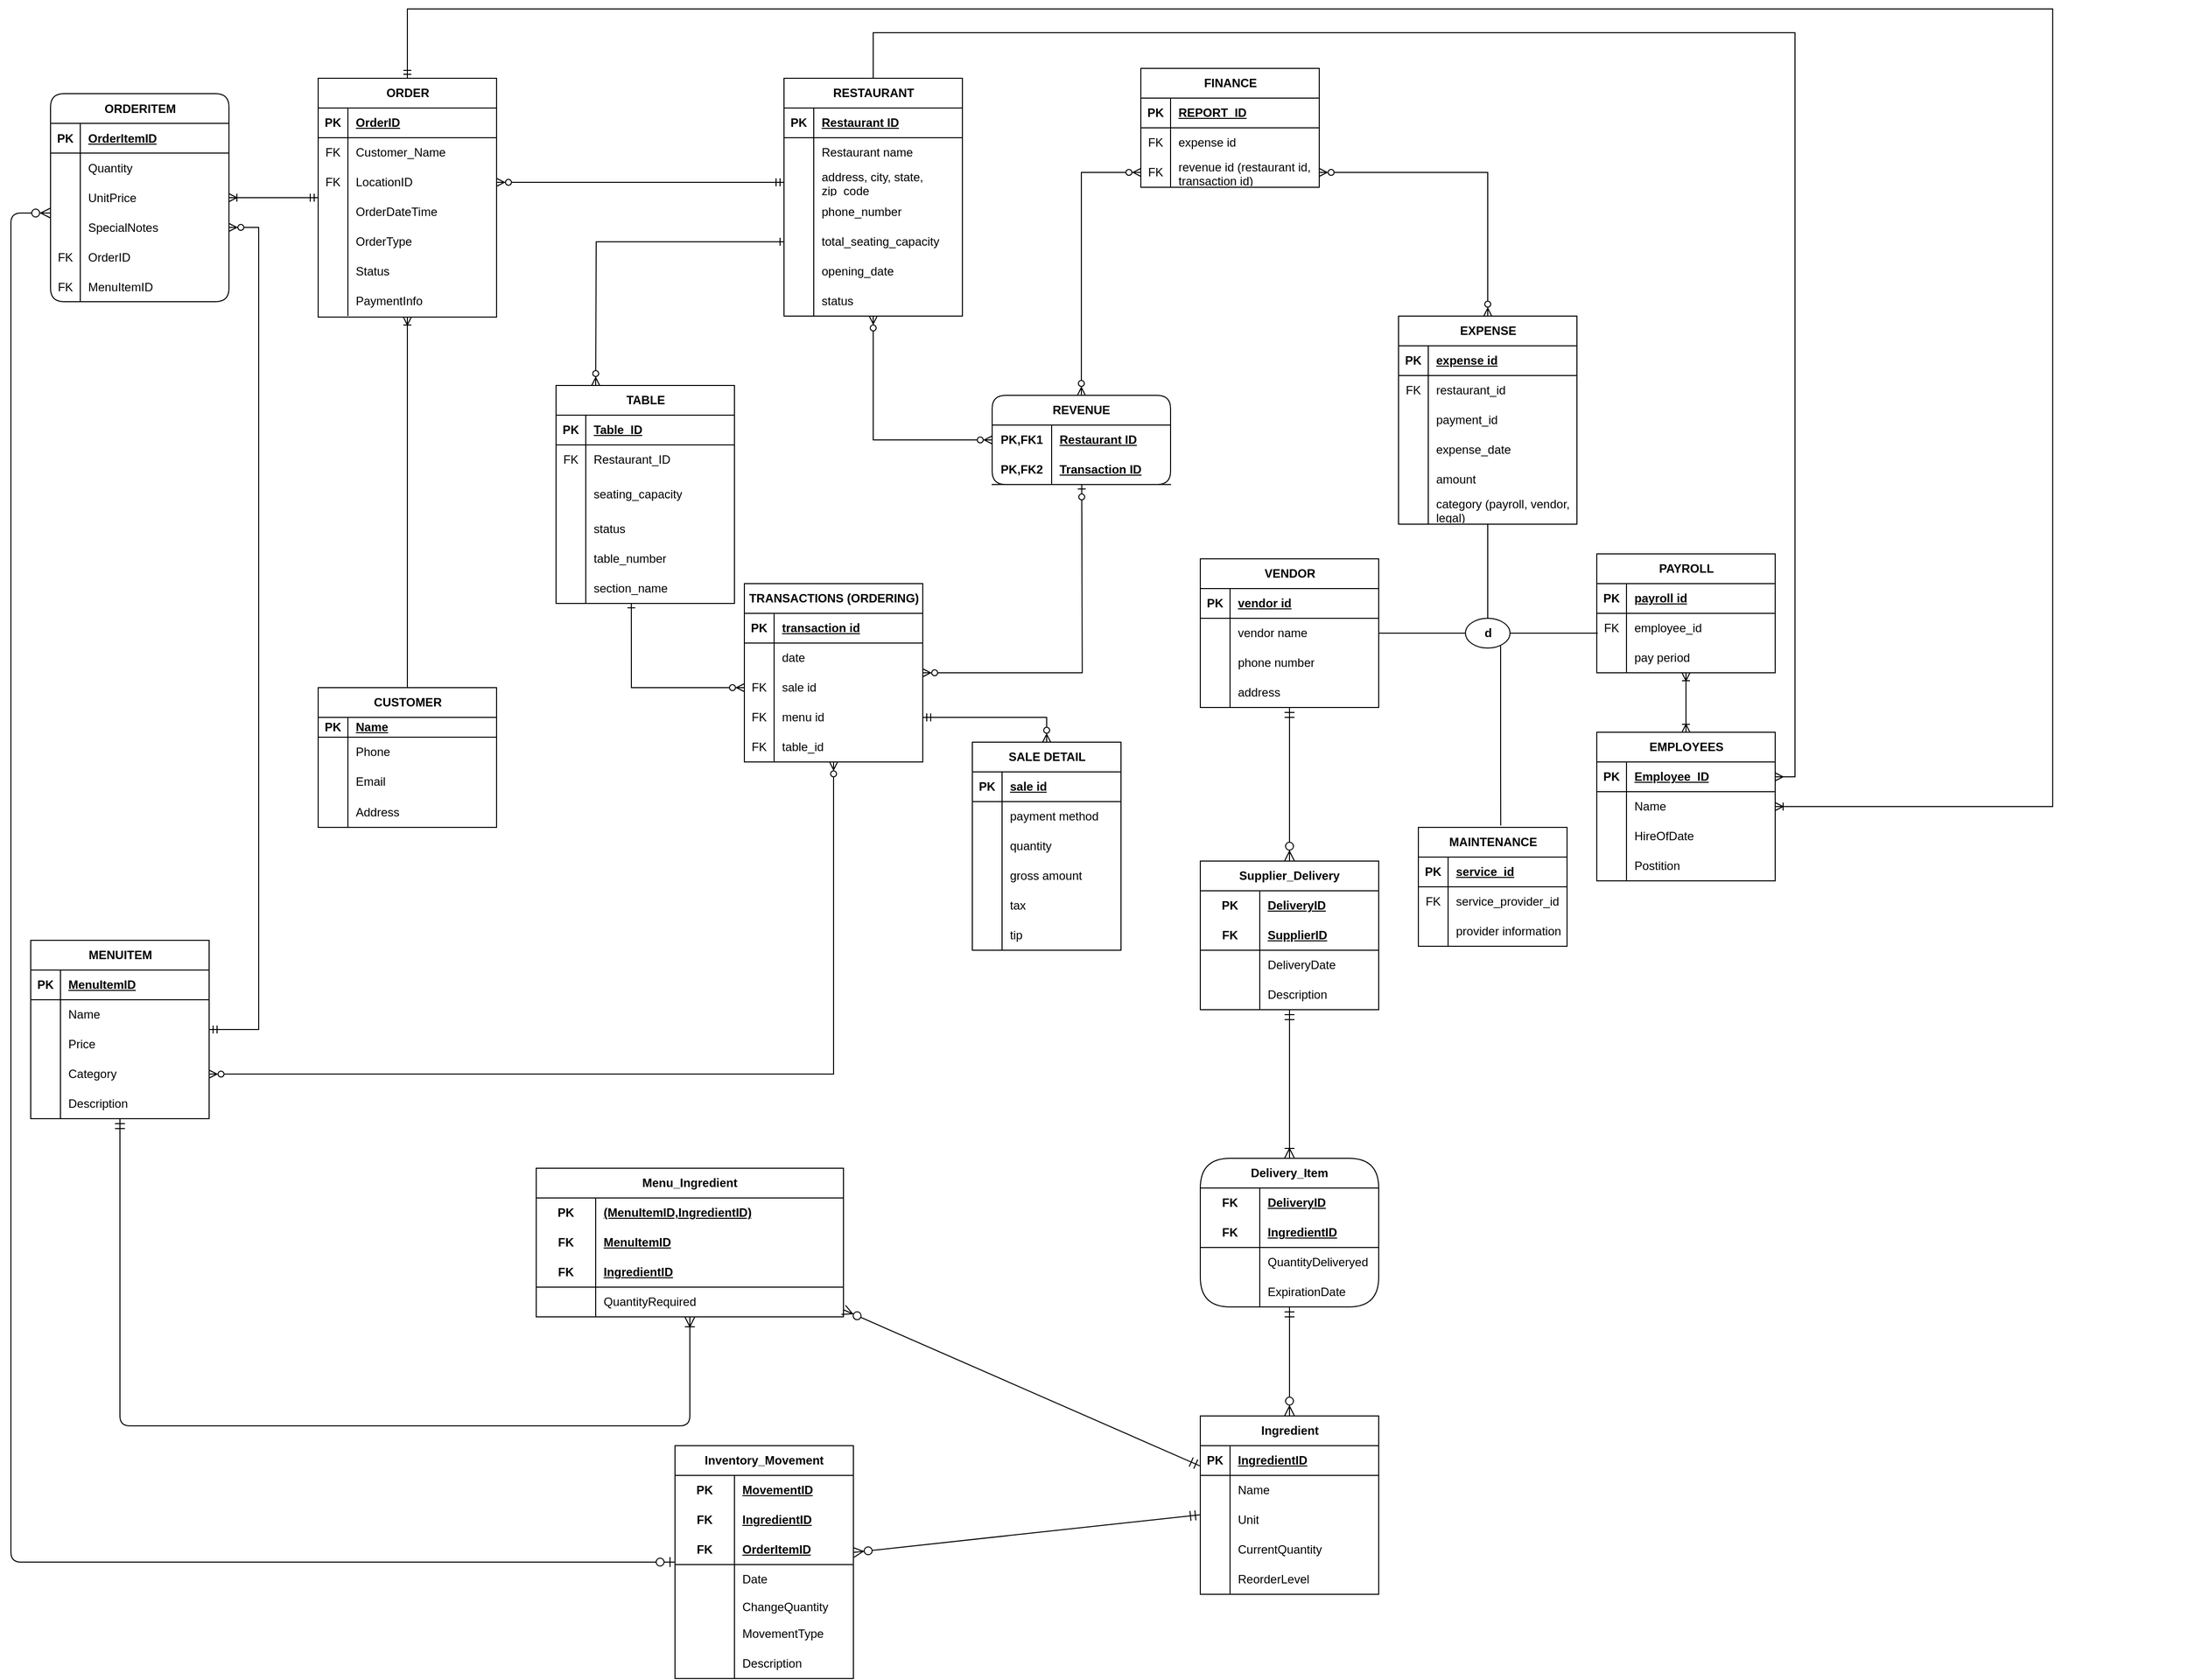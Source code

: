 <mxfile version="28.2.5">
  <diagram name="p2" id="wdyOCKw-zW7dibB-LuBw">
    <mxGraphModel grid="1" page="1" gridSize="10" guides="1" tooltips="1" connect="1" arrows="1" fold="1" pageScale="1" pageWidth="850" pageHeight="1100" math="0" shadow="0">
      <root>
        <mxCell id="0" />
        <mxCell id="1" parent="0" />
        <mxCell id="OKbiCIZBSl4UDu3cUFjN-1" value="FINANCE" style="shape=table;startSize=30;container=1;collapsible=1;childLayout=tableLayout;fixedRows=1;rowLines=0;fontStyle=1;align=center;resizeLast=1;html=1;" vertex="1" parent="1">
          <mxGeometry x="390" y="190" width="180" height="120" as="geometry" />
        </mxCell>
        <mxCell id="OKbiCIZBSl4UDu3cUFjN-2" value="" style="shape=tableRow;horizontal=0;startSize=0;swimlaneHead=0;swimlaneBody=0;fillColor=none;collapsible=0;dropTarget=0;points=[[0,0.5],[1,0.5]];portConstraint=eastwest;top=0;left=0;right=0;bottom=1;" vertex="1" parent="OKbiCIZBSl4UDu3cUFjN-1">
          <mxGeometry y="30" width="180" height="30" as="geometry" />
        </mxCell>
        <mxCell id="OKbiCIZBSl4UDu3cUFjN-3" value="PK" style="shape=partialRectangle;connectable=0;fillColor=none;top=0;left=0;bottom=0;right=0;fontStyle=1;overflow=hidden;whiteSpace=wrap;html=1;" vertex="1" parent="OKbiCIZBSl4UDu3cUFjN-2">
          <mxGeometry width="30" height="30" as="geometry">
            <mxRectangle width="30" height="30" as="alternateBounds" />
          </mxGeometry>
        </mxCell>
        <mxCell id="OKbiCIZBSl4UDu3cUFjN-4" value="REPORT_ID" style="shape=partialRectangle;connectable=0;fillColor=none;top=0;left=0;bottom=0;right=0;align=left;spacingLeft=6;fontStyle=5;overflow=hidden;whiteSpace=wrap;html=1;" vertex="1" parent="OKbiCIZBSl4UDu3cUFjN-2">
          <mxGeometry x="30" width="150" height="30" as="geometry">
            <mxRectangle width="150" height="30" as="alternateBounds" />
          </mxGeometry>
        </mxCell>
        <mxCell id="OKbiCIZBSl4UDu3cUFjN-5" value="" style="shape=tableRow;horizontal=0;startSize=0;swimlaneHead=0;swimlaneBody=0;fillColor=none;collapsible=0;dropTarget=0;points=[[0,0.5],[1,0.5]];portConstraint=eastwest;top=0;left=0;right=0;bottom=0;" vertex="1" parent="OKbiCIZBSl4UDu3cUFjN-1">
          <mxGeometry y="60" width="180" height="30" as="geometry" />
        </mxCell>
        <mxCell id="OKbiCIZBSl4UDu3cUFjN-6" value="FK" style="shape=partialRectangle;connectable=0;fillColor=none;top=0;left=0;bottom=0;right=0;editable=1;overflow=hidden;whiteSpace=wrap;html=1;" vertex="1" parent="OKbiCIZBSl4UDu3cUFjN-5">
          <mxGeometry width="30" height="30" as="geometry">
            <mxRectangle width="30" height="30" as="alternateBounds" />
          </mxGeometry>
        </mxCell>
        <mxCell id="OKbiCIZBSl4UDu3cUFjN-7" value="expense id" style="shape=partialRectangle;connectable=0;fillColor=none;top=0;left=0;bottom=0;right=0;align=left;spacingLeft=6;overflow=hidden;whiteSpace=wrap;html=1;" vertex="1" parent="OKbiCIZBSl4UDu3cUFjN-5">
          <mxGeometry x="30" width="150" height="30" as="geometry">
            <mxRectangle width="150" height="30" as="alternateBounds" />
          </mxGeometry>
        </mxCell>
        <mxCell id="OKbiCIZBSl4UDu3cUFjN-8" value="" style="shape=tableRow;horizontal=0;startSize=0;swimlaneHead=0;swimlaneBody=0;fillColor=none;collapsible=0;dropTarget=0;points=[[0,0.5],[1,0.5]];portConstraint=eastwest;top=0;left=0;right=0;bottom=0;" vertex="1" parent="OKbiCIZBSl4UDu3cUFjN-1">
          <mxGeometry y="90" width="180" height="30" as="geometry" />
        </mxCell>
        <mxCell id="OKbiCIZBSl4UDu3cUFjN-9" value="FK" style="shape=partialRectangle;connectable=0;fillColor=none;top=0;left=0;bottom=0;right=0;editable=1;overflow=hidden;whiteSpace=wrap;html=1;" vertex="1" parent="OKbiCIZBSl4UDu3cUFjN-8">
          <mxGeometry width="30" height="30" as="geometry">
            <mxRectangle width="30" height="30" as="alternateBounds" />
          </mxGeometry>
        </mxCell>
        <mxCell id="OKbiCIZBSl4UDu3cUFjN-10" value="revenue id (restaurant id, transaction id)" style="shape=partialRectangle;connectable=0;fillColor=none;top=0;left=0;bottom=0;right=0;align=left;spacingLeft=6;overflow=hidden;whiteSpace=wrap;html=1;" vertex="1" parent="OKbiCIZBSl4UDu3cUFjN-8">
          <mxGeometry x="30" width="150" height="30" as="geometry">
            <mxRectangle width="150" height="30" as="alternateBounds" />
          </mxGeometry>
        </mxCell>
        <mxCell id="OKbiCIZBSl4UDu3cUFjN-11" style="edgeStyle=orthogonalEdgeStyle;rounded=0;orthogonalLoop=1;jettySize=auto;html=1;entryX=0.502;entryY=1.018;entryDx=0;entryDy=0;entryPerimeter=0;endArrow=ERzeroToOne;endFill=0;startArrow=ERzeroToMany;startFill=0;" edge="1" parent="1" source="OKbiCIZBSl4UDu3cUFjN-12">
          <mxGeometry relative="1" as="geometry">
            <mxPoint x="330.36" y="610.54" as="targetPoint" />
          </mxGeometry>
        </mxCell>
        <mxCell id="OKbiCIZBSl4UDu3cUFjN-12" value="TRANSACTIONS (ORDERING)" style="shape=table;startSize=30;container=1;collapsible=1;childLayout=tableLayout;fixedRows=1;rowLines=0;fontStyle=1;align=center;resizeLast=1;html=1;" vertex="1" parent="1">
          <mxGeometry x="-10" y="710" width="180" height="180" as="geometry" />
        </mxCell>
        <mxCell id="OKbiCIZBSl4UDu3cUFjN-13" value="" style="shape=tableRow;horizontal=0;startSize=0;swimlaneHead=0;swimlaneBody=0;fillColor=none;collapsible=0;dropTarget=0;points=[[0,0.5],[1,0.5]];portConstraint=eastwest;top=0;left=0;right=0;bottom=1;" vertex="1" parent="OKbiCIZBSl4UDu3cUFjN-12">
          <mxGeometry y="30" width="180" height="30" as="geometry" />
        </mxCell>
        <mxCell id="OKbiCIZBSl4UDu3cUFjN-14" value="PK" style="shape=partialRectangle;connectable=0;fillColor=none;top=0;left=0;bottom=0;right=0;fontStyle=1;overflow=hidden;whiteSpace=wrap;html=1;" vertex="1" parent="OKbiCIZBSl4UDu3cUFjN-13">
          <mxGeometry width="30" height="30" as="geometry">
            <mxRectangle width="30" height="30" as="alternateBounds" />
          </mxGeometry>
        </mxCell>
        <mxCell id="OKbiCIZBSl4UDu3cUFjN-15" value="transaction id" style="shape=partialRectangle;connectable=0;fillColor=none;top=0;left=0;bottom=0;right=0;align=left;spacingLeft=6;fontStyle=5;overflow=hidden;whiteSpace=wrap;html=1;" vertex="1" parent="OKbiCIZBSl4UDu3cUFjN-13">
          <mxGeometry x="30" width="150" height="30" as="geometry">
            <mxRectangle width="150" height="30" as="alternateBounds" />
          </mxGeometry>
        </mxCell>
        <mxCell id="OKbiCIZBSl4UDu3cUFjN-16" value="" style="shape=tableRow;horizontal=0;startSize=0;swimlaneHead=0;swimlaneBody=0;fillColor=none;collapsible=0;dropTarget=0;points=[[0,0.5],[1,0.5]];portConstraint=eastwest;top=0;left=0;right=0;bottom=0;" vertex="1" parent="OKbiCIZBSl4UDu3cUFjN-12">
          <mxGeometry y="60" width="180" height="30" as="geometry" />
        </mxCell>
        <mxCell id="OKbiCIZBSl4UDu3cUFjN-17" value="" style="shape=partialRectangle;connectable=0;fillColor=none;top=0;left=0;bottom=0;right=0;editable=1;overflow=hidden;whiteSpace=wrap;html=1;" vertex="1" parent="OKbiCIZBSl4UDu3cUFjN-16">
          <mxGeometry width="30" height="30" as="geometry">
            <mxRectangle width="30" height="30" as="alternateBounds" />
          </mxGeometry>
        </mxCell>
        <mxCell id="OKbiCIZBSl4UDu3cUFjN-18" value="date" style="shape=partialRectangle;connectable=0;fillColor=none;top=0;left=0;bottom=0;right=0;align=left;spacingLeft=6;overflow=hidden;whiteSpace=wrap;html=1;" vertex="1" parent="OKbiCIZBSl4UDu3cUFjN-16">
          <mxGeometry x="30" width="150" height="30" as="geometry">
            <mxRectangle width="150" height="30" as="alternateBounds" />
          </mxGeometry>
        </mxCell>
        <mxCell id="OKbiCIZBSl4UDu3cUFjN-19" value="" style="shape=tableRow;horizontal=0;startSize=0;swimlaneHead=0;swimlaneBody=0;fillColor=none;collapsible=0;dropTarget=0;points=[[0,0.5],[1,0.5]];portConstraint=eastwest;top=0;left=0;right=0;bottom=0;" vertex="1" parent="OKbiCIZBSl4UDu3cUFjN-12">
          <mxGeometry y="90" width="180" height="30" as="geometry" />
        </mxCell>
        <mxCell id="OKbiCIZBSl4UDu3cUFjN-20" value="FK" style="shape=partialRectangle;connectable=0;fillColor=none;top=0;left=0;bottom=0;right=0;editable=1;overflow=hidden;whiteSpace=wrap;html=1;" vertex="1" parent="OKbiCIZBSl4UDu3cUFjN-19">
          <mxGeometry width="30" height="30" as="geometry">
            <mxRectangle width="30" height="30" as="alternateBounds" />
          </mxGeometry>
        </mxCell>
        <mxCell id="OKbiCIZBSl4UDu3cUFjN-21" value="sale id" style="shape=partialRectangle;connectable=0;fillColor=none;top=0;left=0;bottom=0;right=0;align=left;spacingLeft=6;overflow=hidden;whiteSpace=wrap;html=1;" vertex="1" parent="OKbiCIZBSl4UDu3cUFjN-19">
          <mxGeometry x="30" width="150" height="30" as="geometry">
            <mxRectangle width="150" height="30" as="alternateBounds" />
          </mxGeometry>
        </mxCell>
        <mxCell id="OKbiCIZBSl4UDu3cUFjN-22" style="shape=tableRow;horizontal=0;startSize=0;swimlaneHead=0;swimlaneBody=0;fillColor=none;collapsible=0;dropTarget=0;points=[[0,0.5],[1,0.5]];portConstraint=eastwest;top=0;left=0;right=0;bottom=0;" vertex="1" parent="OKbiCIZBSl4UDu3cUFjN-12">
          <mxGeometry y="120" width="180" height="30" as="geometry" />
        </mxCell>
        <mxCell id="OKbiCIZBSl4UDu3cUFjN-23" value="FK" style="shape=partialRectangle;connectable=0;fillColor=none;top=0;left=0;bottom=0;right=0;editable=1;overflow=hidden;whiteSpace=wrap;html=1;" vertex="1" parent="OKbiCIZBSl4UDu3cUFjN-22">
          <mxGeometry width="30" height="30" as="geometry">
            <mxRectangle width="30" height="30" as="alternateBounds" />
          </mxGeometry>
        </mxCell>
        <mxCell id="OKbiCIZBSl4UDu3cUFjN-24" value="menu id" style="shape=partialRectangle;connectable=0;fillColor=none;top=0;left=0;bottom=0;right=0;align=left;spacingLeft=6;overflow=hidden;whiteSpace=wrap;html=1;" vertex="1" parent="OKbiCIZBSl4UDu3cUFjN-22">
          <mxGeometry x="30" width="150" height="30" as="geometry">
            <mxRectangle width="150" height="30" as="alternateBounds" />
          </mxGeometry>
        </mxCell>
        <mxCell id="OKbiCIZBSl4UDu3cUFjN-178" style="shape=tableRow;horizontal=0;startSize=0;swimlaneHead=0;swimlaneBody=0;fillColor=none;collapsible=0;dropTarget=0;points=[[0,0.5],[1,0.5]];portConstraint=eastwest;top=0;left=0;right=0;bottom=0;" vertex="1" parent="OKbiCIZBSl4UDu3cUFjN-12">
          <mxGeometry y="150" width="180" height="30" as="geometry" />
        </mxCell>
        <mxCell id="OKbiCIZBSl4UDu3cUFjN-179" value="FK" style="shape=partialRectangle;connectable=0;fillColor=none;top=0;left=0;bottom=0;right=0;editable=1;overflow=hidden;whiteSpace=wrap;html=1;" vertex="1" parent="OKbiCIZBSl4UDu3cUFjN-178">
          <mxGeometry width="30" height="30" as="geometry">
            <mxRectangle width="30" height="30" as="alternateBounds" />
          </mxGeometry>
        </mxCell>
        <mxCell id="OKbiCIZBSl4UDu3cUFjN-180" value="table_id" style="shape=partialRectangle;connectable=0;fillColor=none;top=0;left=0;bottom=0;right=0;align=left;spacingLeft=6;overflow=hidden;whiteSpace=wrap;html=1;" vertex="1" parent="OKbiCIZBSl4UDu3cUFjN-178">
          <mxGeometry x="30" width="150" height="30" as="geometry">
            <mxRectangle width="150" height="30" as="alternateBounds" />
          </mxGeometry>
        </mxCell>
        <mxCell id="OKbiCIZBSl4UDu3cUFjN-25" value="REVENUE" style="shape=table;startSize=30;container=1;collapsible=1;childLayout=tableLayout;fixedRows=1;rowLines=0;fontStyle=1;align=center;resizeLast=1;html=1;whiteSpace=wrap;rounded=1;" vertex="1" parent="1">
          <mxGeometry x="240" y="520" width="180" height="90" as="geometry" />
        </mxCell>
        <mxCell id="OKbiCIZBSl4UDu3cUFjN-26" value="" style="shape=tableRow;horizontal=0;startSize=0;swimlaneHead=0;swimlaneBody=0;fillColor=none;collapsible=0;dropTarget=0;points=[[0,0.5],[1,0.5]];portConstraint=eastwest;top=0;left=0;right=0;bottom=0;html=1;" vertex="1" parent="OKbiCIZBSl4UDu3cUFjN-25">
          <mxGeometry y="30" width="180" height="30" as="geometry" />
        </mxCell>
        <mxCell id="OKbiCIZBSl4UDu3cUFjN-27" value="PK,FK1" style="shape=partialRectangle;connectable=0;fillColor=none;top=0;left=0;bottom=0;right=0;fontStyle=1;overflow=hidden;html=1;whiteSpace=wrap;" vertex="1" parent="OKbiCIZBSl4UDu3cUFjN-26">
          <mxGeometry width="60" height="30" as="geometry">
            <mxRectangle width="60" height="30" as="alternateBounds" />
          </mxGeometry>
        </mxCell>
        <mxCell id="OKbiCIZBSl4UDu3cUFjN-28" value="Restaurant ID" style="shape=partialRectangle;connectable=0;fillColor=none;top=0;left=0;bottom=0;right=0;align=left;spacingLeft=6;fontStyle=5;overflow=hidden;html=1;whiteSpace=wrap;" vertex="1" parent="OKbiCIZBSl4UDu3cUFjN-26">
          <mxGeometry x="60" width="120" height="30" as="geometry">
            <mxRectangle width="120" height="30" as="alternateBounds" />
          </mxGeometry>
        </mxCell>
        <mxCell id="OKbiCIZBSl4UDu3cUFjN-29" value="" style="shape=tableRow;horizontal=0;startSize=0;swimlaneHead=0;swimlaneBody=0;fillColor=none;collapsible=0;dropTarget=0;points=[[0,0.5],[1,0.5]];portConstraint=eastwest;top=0;left=0;right=0;bottom=1;html=1;" vertex="1" parent="OKbiCIZBSl4UDu3cUFjN-25">
          <mxGeometry y="60" width="180" height="30" as="geometry" />
        </mxCell>
        <mxCell id="OKbiCIZBSl4UDu3cUFjN-30" value="PK,FK2" style="shape=partialRectangle;connectable=0;fillColor=none;top=0;left=0;bottom=0;right=0;fontStyle=1;overflow=hidden;html=1;whiteSpace=wrap;" vertex="1" parent="OKbiCIZBSl4UDu3cUFjN-29">
          <mxGeometry width="60" height="30" as="geometry">
            <mxRectangle width="60" height="30" as="alternateBounds" />
          </mxGeometry>
        </mxCell>
        <mxCell id="OKbiCIZBSl4UDu3cUFjN-31" value="Transaction ID" style="shape=partialRectangle;connectable=0;fillColor=none;top=0;left=0;bottom=0;right=0;align=left;spacingLeft=6;fontStyle=5;overflow=hidden;html=1;whiteSpace=wrap;" vertex="1" parent="OKbiCIZBSl4UDu3cUFjN-29">
          <mxGeometry x="60" width="120" height="30" as="geometry">
            <mxRectangle width="120" height="30" as="alternateBounds" />
          </mxGeometry>
        </mxCell>
        <mxCell id="OKbiCIZBSl4UDu3cUFjN-32" value="" style="edgeStyle=orthogonalEdgeStyle;rounded=0;orthogonalLoop=1;jettySize=auto;html=1;endArrow=none;endFill=0;" edge="1" parent="1" source="OKbiCIZBSl4UDu3cUFjN-33" target="OKbiCIZBSl4UDu3cUFjN-108">
          <mxGeometry relative="1" as="geometry" />
        </mxCell>
        <mxCell id="OKbiCIZBSl4UDu3cUFjN-33" value="EXPENSE" style="shape=table;startSize=30;container=1;collapsible=1;childLayout=tableLayout;fixedRows=1;rowLines=0;fontStyle=1;align=center;resizeLast=1;html=1;" vertex="1" parent="1">
          <mxGeometry x="650" y="440" width="180" height="210" as="geometry" />
        </mxCell>
        <mxCell id="OKbiCIZBSl4UDu3cUFjN-34" value="" style="shape=tableRow;horizontal=0;startSize=0;swimlaneHead=0;swimlaneBody=0;fillColor=none;collapsible=0;dropTarget=0;points=[[0,0.5],[1,0.5]];portConstraint=eastwest;top=0;left=0;right=0;bottom=1;" vertex="1" parent="OKbiCIZBSl4UDu3cUFjN-33">
          <mxGeometry y="30" width="180" height="30" as="geometry" />
        </mxCell>
        <mxCell id="OKbiCIZBSl4UDu3cUFjN-35" value="PK" style="shape=partialRectangle;connectable=0;fillColor=none;top=0;left=0;bottom=0;right=0;fontStyle=1;overflow=hidden;whiteSpace=wrap;html=1;" vertex="1" parent="OKbiCIZBSl4UDu3cUFjN-34">
          <mxGeometry width="30" height="30" as="geometry">
            <mxRectangle width="30" height="30" as="alternateBounds" />
          </mxGeometry>
        </mxCell>
        <mxCell id="OKbiCIZBSl4UDu3cUFjN-36" value="expense id" style="shape=partialRectangle;connectable=0;fillColor=none;top=0;left=0;bottom=0;right=0;align=left;spacingLeft=6;fontStyle=5;overflow=hidden;whiteSpace=wrap;html=1;" vertex="1" parent="OKbiCIZBSl4UDu3cUFjN-34">
          <mxGeometry x="30" width="150" height="30" as="geometry">
            <mxRectangle width="150" height="30" as="alternateBounds" />
          </mxGeometry>
        </mxCell>
        <mxCell id="OKbiCIZBSl4UDu3cUFjN-37" value="" style="shape=tableRow;horizontal=0;startSize=0;swimlaneHead=0;swimlaneBody=0;fillColor=none;collapsible=0;dropTarget=0;points=[[0,0.5],[1,0.5]];portConstraint=eastwest;top=0;left=0;right=0;bottom=0;" vertex="1" parent="OKbiCIZBSl4UDu3cUFjN-33">
          <mxGeometry y="60" width="180" height="30" as="geometry" />
        </mxCell>
        <mxCell id="OKbiCIZBSl4UDu3cUFjN-38" value="FK" style="shape=partialRectangle;connectable=0;fillColor=none;top=0;left=0;bottom=0;right=0;editable=1;overflow=hidden;whiteSpace=wrap;html=1;" vertex="1" parent="OKbiCIZBSl4UDu3cUFjN-37">
          <mxGeometry width="30" height="30" as="geometry">
            <mxRectangle width="30" height="30" as="alternateBounds" />
          </mxGeometry>
        </mxCell>
        <mxCell id="OKbiCIZBSl4UDu3cUFjN-39" value="restaurant_id" style="shape=partialRectangle;connectable=0;fillColor=none;top=0;left=0;bottom=0;right=0;align=left;spacingLeft=6;overflow=hidden;whiteSpace=wrap;html=1;" vertex="1" parent="OKbiCIZBSl4UDu3cUFjN-37">
          <mxGeometry x="30" width="150" height="30" as="geometry">
            <mxRectangle width="150" height="30" as="alternateBounds" />
          </mxGeometry>
        </mxCell>
        <mxCell id="OKbiCIZBSl4UDu3cUFjN-40" value="" style="shape=tableRow;horizontal=0;startSize=0;swimlaneHead=0;swimlaneBody=0;fillColor=none;collapsible=0;dropTarget=0;points=[[0,0.5],[1,0.5]];portConstraint=eastwest;top=0;left=0;right=0;bottom=0;" vertex="1" parent="OKbiCIZBSl4UDu3cUFjN-33">
          <mxGeometry y="90" width="180" height="30" as="geometry" />
        </mxCell>
        <mxCell id="OKbiCIZBSl4UDu3cUFjN-41" value="" style="shape=partialRectangle;connectable=0;fillColor=none;top=0;left=0;bottom=0;right=0;editable=1;overflow=hidden;whiteSpace=wrap;html=1;" vertex="1" parent="OKbiCIZBSl4UDu3cUFjN-40">
          <mxGeometry width="30" height="30" as="geometry">
            <mxRectangle width="30" height="30" as="alternateBounds" />
          </mxGeometry>
        </mxCell>
        <mxCell id="OKbiCIZBSl4UDu3cUFjN-42" value="payment_id" style="shape=partialRectangle;connectable=0;fillColor=none;top=0;left=0;bottom=0;right=0;align=left;spacingLeft=6;overflow=hidden;whiteSpace=wrap;html=1;" vertex="1" parent="OKbiCIZBSl4UDu3cUFjN-40">
          <mxGeometry x="30" width="150" height="30" as="geometry">
            <mxRectangle width="150" height="30" as="alternateBounds" />
          </mxGeometry>
        </mxCell>
        <mxCell id="OKbiCIZBSl4UDu3cUFjN-43" style="shape=tableRow;horizontal=0;startSize=0;swimlaneHead=0;swimlaneBody=0;fillColor=none;collapsible=0;dropTarget=0;points=[[0,0.5],[1,0.5]];portConstraint=eastwest;top=0;left=0;right=0;bottom=0;" vertex="1" parent="OKbiCIZBSl4UDu3cUFjN-33">
          <mxGeometry y="120" width="180" height="30" as="geometry" />
        </mxCell>
        <mxCell id="OKbiCIZBSl4UDu3cUFjN-44" style="shape=partialRectangle;connectable=0;fillColor=none;top=0;left=0;bottom=0;right=0;editable=1;overflow=hidden;whiteSpace=wrap;html=1;" vertex="1" parent="OKbiCIZBSl4UDu3cUFjN-43">
          <mxGeometry width="30" height="30" as="geometry">
            <mxRectangle width="30" height="30" as="alternateBounds" />
          </mxGeometry>
        </mxCell>
        <mxCell id="OKbiCIZBSl4UDu3cUFjN-45" value="expense_date" style="shape=partialRectangle;connectable=0;fillColor=none;top=0;left=0;bottom=0;right=0;align=left;spacingLeft=6;overflow=hidden;whiteSpace=wrap;html=1;" vertex="1" parent="OKbiCIZBSl4UDu3cUFjN-43">
          <mxGeometry x="30" width="150" height="30" as="geometry">
            <mxRectangle width="150" height="30" as="alternateBounds" />
          </mxGeometry>
        </mxCell>
        <mxCell id="OKbiCIZBSl4UDu3cUFjN-46" value="" style="shape=tableRow;horizontal=0;startSize=0;swimlaneHead=0;swimlaneBody=0;fillColor=none;collapsible=0;dropTarget=0;points=[[0,0.5],[1,0.5]];portConstraint=eastwest;top=0;left=0;right=0;bottom=0;" vertex="1" parent="OKbiCIZBSl4UDu3cUFjN-33">
          <mxGeometry y="150" width="180" height="30" as="geometry" />
        </mxCell>
        <mxCell id="OKbiCIZBSl4UDu3cUFjN-47" value="" style="shape=partialRectangle;connectable=0;fillColor=none;top=0;left=0;bottom=0;right=0;editable=1;overflow=hidden;whiteSpace=wrap;html=1;" vertex="1" parent="OKbiCIZBSl4UDu3cUFjN-46">
          <mxGeometry width="30" height="30" as="geometry">
            <mxRectangle width="30" height="30" as="alternateBounds" />
          </mxGeometry>
        </mxCell>
        <mxCell id="OKbiCIZBSl4UDu3cUFjN-48" value="amount" style="shape=partialRectangle;connectable=0;fillColor=none;top=0;left=0;bottom=0;right=0;align=left;spacingLeft=6;overflow=hidden;whiteSpace=wrap;html=1;" vertex="1" parent="OKbiCIZBSl4UDu3cUFjN-46">
          <mxGeometry x="30" width="150" height="30" as="geometry">
            <mxRectangle width="150" height="30" as="alternateBounds" />
          </mxGeometry>
        </mxCell>
        <mxCell id="OKbiCIZBSl4UDu3cUFjN-49" style="shape=tableRow;horizontal=0;startSize=0;swimlaneHead=0;swimlaneBody=0;fillColor=none;collapsible=0;dropTarget=0;points=[[0,0.5],[1,0.5]];portConstraint=eastwest;top=0;left=0;right=0;bottom=0;" vertex="1" parent="OKbiCIZBSl4UDu3cUFjN-33">
          <mxGeometry y="180" width="180" height="30" as="geometry" />
        </mxCell>
        <mxCell id="OKbiCIZBSl4UDu3cUFjN-50" style="shape=partialRectangle;connectable=0;fillColor=none;top=0;left=0;bottom=0;right=0;editable=1;overflow=hidden;whiteSpace=wrap;html=1;" vertex="1" parent="OKbiCIZBSl4UDu3cUFjN-49">
          <mxGeometry width="30" height="30" as="geometry">
            <mxRectangle width="30" height="30" as="alternateBounds" />
          </mxGeometry>
        </mxCell>
        <mxCell id="OKbiCIZBSl4UDu3cUFjN-51" value="category (payroll, vendor, legal)" style="shape=partialRectangle;connectable=0;fillColor=none;top=0;left=0;bottom=0;right=0;align=left;spacingLeft=6;overflow=hidden;whiteSpace=wrap;html=1;" vertex="1" parent="OKbiCIZBSl4UDu3cUFjN-49">
          <mxGeometry x="30" width="150" height="30" as="geometry">
            <mxRectangle width="150" height="30" as="alternateBounds" />
          </mxGeometry>
        </mxCell>
        <mxCell id="OKbiCIZBSl4UDu3cUFjN-53" value="SALE DETAIL" style="shape=table;startSize=30;container=1;collapsible=1;childLayout=tableLayout;fixedRows=1;rowLines=0;fontStyle=1;align=center;resizeLast=1;html=1;" vertex="1" parent="1">
          <mxGeometry x="220" y="870" width="150" height="210" as="geometry" />
        </mxCell>
        <mxCell id="OKbiCIZBSl4UDu3cUFjN-54" value="" style="shape=tableRow;horizontal=0;startSize=0;swimlaneHead=0;swimlaneBody=0;fillColor=none;collapsible=0;dropTarget=0;points=[[0,0.5],[1,0.5]];portConstraint=eastwest;top=0;left=0;right=0;bottom=1;" vertex="1" parent="OKbiCIZBSl4UDu3cUFjN-53">
          <mxGeometry y="30" width="150" height="30" as="geometry" />
        </mxCell>
        <mxCell id="OKbiCIZBSl4UDu3cUFjN-55" value="PK" style="shape=partialRectangle;connectable=0;fillColor=none;top=0;left=0;bottom=0;right=0;fontStyle=1;overflow=hidden;whiteSpace=wrap;html=1;" vertex="1" parent="OKbiCIZBSl4UDu3cUFjN-54">
          <mxGeometry width="30" height="30" as="geometry">
            <mxRectangle width="30" height="30" as="alternateBounds" />
          </mxGeometry>
        </mxCell>
        <mxCell id="OKbiCIZBSl4UDu3cUFjN-56" value="sale id" style="shape=partialRectangle;connectable=0;fillColor=none;top=0;left=0;bottom=0;right=0;align=left;spacingLeft=6;fontStyle=5;overflow=hidden;whiteSpace=wrap;html=1;" vertex="1" parent="OKbiCIZBSl4UDu3cUFjN-54">
          <mxGeometry x="30" width="120" height="30" as="geometry">
            <mxRectangle width="120" height="30" as="alternateBounds" />
          </mxGeometry>
        </mxCell>
        <mxCell id="OKbiCIZBSl4UDu3cUFjN-57" style="shape=tableRow;horizontal=0;startSize=0;swimlaneHead=0;swimlaneBody=0;fillColor=none;collapsible=0;dropTarget=0;points=[[0,0.5],[1,0.5]];portConstraint=eastwest;top=0;left=0;right=0;bottom=0;" vertex="1" parent="OKbiCIZBSl4UDu3cUFjN-53">
          <mxGeometry y="60" width="150" height="30" as="geometry" />
        </mxCell>
        <mxCell id="OKbiCIZBSl4UDu3cUFjN-58" style="shape=partialRectangle;connectable=0;fillColor=none;top=0;left=0;bottom=0;right=0;editable=1;overflow=hidden;whiteSpace=wrap;html=1;" vertex="1" parent="OKbiCIZBSl4UDu3cUFjN-57">
          <mxGeometry width="30" height="30" as="geometry">
            <mxRectangle width="30" height="30" as="alternateBounds" />
          </mxGeometry>
        </mxCell>
        <mxCell id="OKbiCIZBSl4UDu3cUFjN-59" value="payment method" style="shape=partialRectangle;connectable=0;fillColor=none;top=0;left=0;bottom=0;right=0;align=left;spacingLeft=6;overflow=hidden;whiteSpace=wrap;html=1;" vertex="1" parent="OKbiCIZBSl4UDu3cUFjN-57">
          <mxGeometry x="30" width="120" height="30" as="geometry">
            <mxRectangle width="120" height="30" as="alternateBounds" />
          </mxGeometry>
        </mxCell>
        <mxCell id="OKbiCIZBSl4UDu3cUFjN-60" value="" style="shape=tableRow;horizontal=0;startSize=0;swimlaneHead=0;swimlaneBody=0;fillColor=none;collapsible=0;dropTarget=0;points=[[0,0.5],[1,0.5]];portConstraint=eastwest;top=0;left=0;right=0;bottom=0;" vertex="1" parent="OKbiCIZBSl4UDu3cUFjN-53">
          <mxGeometry y="90" width="150" height="30" as="geometry" />
        </mxCell>
        <mxCell id="OKbiCIZBSl4UDu3cUFjN-61" value="" style="shape=partialRectangle;connectable=0;fillColor=none;top=0;left=0;bottom=0;right=0;editable=1;overflow=hidden;whiteSpace=wrap;html=1;" vertex="1" parent="OKbiCIZBSl4UDu3cUFjN-60">
          <mxGeometry width="30" height="30" as="geometry">
            <mxRectangle width="30" height="30" as="alternateBounds" />
          </mxGeometry>
        </mxCell>
        <mxCell id="OKbiCIZBSl4UDu3cUFjN-62" value="quantity" style="shape=partialRectangle;connectable=0;fillColor=none;top=0;left=0;bottom=0;right=0;align=left;spacingLeft=6;overflow=hidden;whiteSpace=wrap;html=1;" vertex="1" parent="OKbiCIZBSl4UDu3cUFjN-60">
          <mxGeometry x="30" width="120" height="30" as="geometry">
            <mxRectangle width="120" height="30" as="alternateBounds" />
          </mxGeometry>
        </mxCell>
        <mxCell id="OKbiCIZBSl4UDu3cUFjN-63" value="" style="shape=tableRow;horizontal=0;startSize=0;swimlaneHead=0;swimlaneBody=0;fillColor=none;collapsible=0;dropTarget=0;points=[[0,0.5],[1,0.5]];portConstraint=eastwest;top=0;left=0;right=0;bottom=0;" vertex="1" parent="OKbiCIZBSl4UDu3cUFjN-53">
          <mxGeometry y="120" width="150" height="30" as="geometry" />
        </mxCell>
        <mxCell id="OKbiCIZBSl4UDu3cUFjN-64" value="" style="shape=partialRectangle;connectable=0;fillColor=none;top=0;left=0;bottom=0;right=0;editable=1;overflow=hidden;whiteSpace=wrap;html=1;" vertex="1" parent="OKbiCIZBSl4UDu3cUFjN-63">
          <mxGeometry width="30" height="30" as="geometry">
            <mxRectangle width="30" height="30" as="alternateBounds" />
          </mxGeometry>
        </mxCell>
        <mxCell id="OKbiCIZBSl4UDu3cUFjN-65" value="gross amount" style="shape=partialRectangle;connectable=0;fillColor=none;top=0;left=0;bottom=0;right=0;align=left;spacingLeft=6;overflow=hidden;whiteSpace=wrap;html=1;" vertex="1" parent="OKbiCIZBSl4UDu3cUFjN-63">
          <mxGeometry x="30" width="120" height="30" as="geometry">
            <mxRectangle width="120" height="30" as="alternateBounds" />
          </mxGeometry>
        </mxCell>
        <mxCell id="OKbiCIZBSl4UDu3cUFjN-66" value="" style="shape=tableRow;horizontal=0;startSize=0;swimlaneHead=0;swimlaneBody=0;fillColor=none;collapsible=0;dropTarget=0;points=[[0,0.5],[1,0.5]];portConstraint=eastwest;top=0;left=0;right=0;bottom=0;" vertex="1" parent="OKbiCIZBSl4UDu3cUFjN-53">
          <mxGeometry y="150" width="150" height="30" as="geometry" />
        </mxCell>
        <mxCell id="OKbiCIZBSl4UDu3cUFjN-67" value="" style="shape=partialRectangle;connectable=0;fillColor=none;top=0;left=0;bottom=0;right=0;editable=1;overflow=hidden;whiteSpace=wrap;html=1;" vertex="1" parent="OKbiCIZBSl4UDu3cUFjN-66">
          <mxGeometry width="30" height="30" as="geometry">
            <mxRectangle width="30" height="30" as="alternateBounds" />
          </mxGeometry>
        </mxCell>
        <mxCell id="OKbiCIZBSl4UDu3cUFjN-68" value="tax" style="shape=partialRectangle;connectable=0;fillColor=none;top=0;left=0;bottom=0;right=0;align=left;spacingLeft=6;overflow=hidden;whiteSpace=wrap;html=1;" vertex="1" parent="OKbiCIZBSl4UDu3cUFjN-66">
          <mxGeometry x="30" width="120" height="30" as="geometry">
            <mxRectangle width="120" height="30" as="alternateBounds" />
          </mxGeometry>
        </mxCell>
        <mxCell id="OKbiCIZBSl4UDu3cUFjN-69" style="shape=tableRow;horizontal=0;startSize=0;swimlaneHead=0;swimlaneBody=0;fillColor=none;collapsible=0;dropTarget=0;points=[[0,0.5],[1,0.5]];portConstraint=eastwest;top=0;left=0;right=0;bottom=0;" vertex="1" parent="OKbiCIZBSl4UDu3cUFjN-53">
          <mxGeometry y="180" width="150" height="30" as="geometry" />
        </mxCell>
        <mxCell id="OKbiCIZBSl4UDu3cUFjN-70" style="shape=partialRectangle;connectable=0;fillColor=none;top=0;left=0;bottom=0;right=0;editable=1;overflow=hidden;whiteSpace=wrap;html=1;" vertex="1" parent="OKbiCIZBSl4UDu3cUFjN-69">
          <mxGeometry width="30" height="30" as="geometry">
            <mxRectangle width="30" height="30" as="alternateBounds" />
          </mxGeometry>
        </mxCell>
        <mxCell id="OKbiCIZBSl4UDu3cUFjN-71" value="tip" style="shape=partialRectangle;connectable=0;fillColor=none;top=0;left=0;bottom=0;right=0;align=left;spacingLeft=6;overflow=hidden;whiteSpace=wrap;html=1;" vertex="1" parent="OKbiCIZBSl4UDu3cUFjN-69">
          <mxGeometry x="30" width="120" height="30" as="geometry">
            <mxRectangle width="120" height="30" as="alternateBounds" />
          </mxGeometry>
        </mxCell>
        <mxCell id="OKbiCIZBSl4UDu3cUFjN-72" style="edgeStyle=orthogonalEdgeStyle;rounded=0;orthogonalLoop=1;jettySize=auto;html=1;entryX=1;entryY=0.5;entryDx=0;entryDy=0;endArrow=ERzeroToMany;endFill=0;startArrow=ERzeroToMany;startFill=0;" edge="1" parent="1" source="OKbiCIZBSl4UDu3cUFjN-12" target="iN1unV-jOqendiRT5uUL-11">
          <mxGeometry relative="1" as="geometry">
            <Array as="points" />
          </mxGeometry>
        </mxCell>
        <mxCell id="OKbiCIZBSl4UDu3cUFjN-73" style="edgeStyle=orthogonalEdgeStyle;rounded=0;orthogonalLoop=1;jettySize=auto;html=1;entryX=0.5;entryY=0;entryDx=0;entryDy=0;endArrow=ERzeroToMany;endFill=0;startArrow=ERmandOne;startFill=0;" edge="1" parent="1" source="OKbiCIZBSl4UDu3cUFjN-22" target="OKbiCIZBSl4UDu3cUFjN-53">
          <mxGeometry relative="1" as="geometry" />
        </mxCell>
        <mxCell id="OKbiCIZBSl4UDu3cUFjN-74" style="edgeStyle=orthogonalEdgeStyle;rounded=0;orthogonalLoop=1;jettySize=auto;html=1;startArrow=ERzeroToMany;startFill=0;endArrow=ERzeroToMany;endFill=0;entryX=0.5;entryY=1;entryDx=0;entryDy=0;entryPerimeter=0;" edge="1" parent="1" source="OKbiCIZBSl4UDu3cUFjN-26" target="OKbiCIZBSl4UDu3cUFjN-144">
          <mxGeometry relative="1" as="geometry">
            <mxPoint x="120" y="500" as="targetPoint" />
          </mxGeometry>
        </mxCell>
        <mxCell id="OKbiCIZBSl4UDu3cUFjN-76" value="VENDOR" style="shape=table;startSize=30;container=1;collapsible=1;childLayout=tableLayout;fixedRows=1;rowLines=0;fontStyle=1;align=center;resizeLast=1;html=1;" vertex="1" parent="1">
          <mxGeometry x="450" y="685" width="180" height="150" as="geometry" />
        </mxCell>
        <mxCell id="OKbiCIZBSl4UDu3cUFjN-77" value="" style="shape=tableRow;horizontal=0;startSize=0;swimlaneHead=0;swimlaneBody=0;fillColor=none;collapsible=0;dropTarget=0;points=[[0,0.5],[1,0.5]];portConstraint=eastwest;top=0;left=0;right=0;bottom=1;" vertex="1" parent="OKbiCIZBSl4UDu3cUFjN-76">
          <mxGeometry y="30" width="180" height="30" as="geometry" />
        </mxCell>
        <mxCell id="OKbiCIZBSl4UDu3cUFjN-78" value="PK" style="shape=partialRectangle;connectable=0;fillColor=none;top=0;left=0;bottom=0;right=0;fontStyle=1;overflow=hidden;whiteSpace=wrap;html=1;" vertex="1" parent="OKbiCIZBSl4UDu3cUFjN-77">
          <mxGeometry width="30" height="30" as="geometry">
            <mxRectangle width="30" height="30" as="alternateBounds" />
          </mxGeometry>
        </mxCell>
        <mxCell id="OKbiCIZBSl4UDu3cUFjN-79" value="vendor id" style="shape=partialRectangle;connectable=0;fillColor=none;top=0;left=0;bottom=0;right=0;align=left;spacingLeft=6;fontStyle=5;overflow=hidden;whiteSpace=wrap;html=1;" vertex="1" parent="OKbiCIZBSl4UDu3cUFjN-77">
          <mxGeometry x="30" width="150" height="30" as="geometry">
            <mxRectangle width="150" height="30" as="alternateBounds" />
          </mxGeometry>
        </mxCell>
        <mxCell id="OKbiCIZBSl4UDu3cUFjN-80" value="" style="shape=tableRow;horizontal=0;startSize=0;swimlaneHead=0;swimlaneBody=0;fillColor=none;collapsible=0;dropTarget=0;points=[[0,0.5],[1,0.5]];portConstraint=eastwest;top=0;left=0;right=0;bottom=0;" vertex="1" parent="OKbiCIZBSl4UDu3cUFjN-76">
          <mxGeometry y="60" width="180" height="30" as="geometry" />
        </mxCell>
        <mxCell id="OKbiCIZBSl4UDu3cUFjN-81" value="" style="shape=partialRectangle;connectable=0;fillColor=none;top=0;left=0;bottom=0;right=0;editable=1;overflow=hidden;whiteSpace=wrap;html=1;" vertex="1" parent="OKbiCIZBSl4UDu3cUFjN-80">
          <mxGeometry width="30" height="30" as="geometry">
            <mxRectangle width="30" height="30" as="alternateBounds" />
          </mxGeometry>
        </mxCell>
        <mxCell id="OKbiCIZBSl4UDu3cUFjN-82" value="vendor name" style="shape=partialRectangle;connectable=0;fillColor=none;top=0;left=0;bottom=0;right=0;align=left;spacingLeft=6;overflow=hidden;whiteSpace=wrap;html=1;" vertex="1" parent="OKbiCIZBSl4UDu3cUFjN-80">
          <mxGeometry x="30" width="150" height="30" as="geometry">
            <mxRectangle width="150" height="30" as="alternateBounds" />
          </mxGeometry>
        </mxCell>
        <mxCell id="OKbiCIZBSl4UDu3cUFjN-83" value="" style="shape=tableRow;horizontal=0;startSize=0;swimlaneHead=0;swimlaneBody=0;fillColor=none;collapsible=0;dropTarget=0;points=[[0,0.5],[1,0.5]];portConstraint=eastwest;top=0;left=0;right=0;bottom=0;" vertex="1" parent="OKbiCIZBSl4UDu3cUFjN-76">
          <mxGeometry y="90" width="180" height="30" as="geometry" />
        </mxCell>
        <mxCell id="OKbiCIZBSl4UDu3cUFjN-84" value="" style="shape=partialRectangle;connectable=0;fillColor=none;top=0;left=0;bottom=0;right=0;editable=1;overflow=hidden;whiteSpace=wrap;html=1;" vertex="1" parent="OKbiCIZBSl4UDu3cUFjN-83">
          <mxGeometry width="30" height="30" as="geometry">
            <mxRectangle width="30" height="30" as="alternateBounds" />
          </mxGeometry>
        </mxCell>
        <mxCell id="OKbiCIZBSl4UDu3cUFjN-85" value="phone number" style="shape=partialRectangle;connectable=0;fillColor=none;top=0;left=0;bottom=0;right=0;align=left;spacingLeft=6;overflow=hidden;whiteSpace=wrap;html=1;" vertex="1" parent="OKbiCIZBSl4UDu3cUFjN-83">
          <mxGeometry x="30" width="150" height="30" as="geometry">
            <mxRectangle width="150" height="30" as="alternateBounds" />
          </mxGeometry>
        </mxCell>
        <mxCell id="OKbiCIZBSl4UDu3cUFjN-86" style="shape=tableRow;horizontal=0;startSize=0;swimlaneHead=0;swimlaneBody=0;fillColor=none;collapsible=0;dropTarget=0;points=[[0,0.5],[1,0.5]];portConstraint=eastwest;top=0;left=0;right=0;bottom=0;" vertex="1" parent="OKbiCIZBSl4UDu3cUFjN-76">
          <mxGeometry y="120" width="180" height="30" as="geometry" />
        </mxCell>
        <mxCell id="OKbiCIZBSl4UDu3cUFjN-87" style="shape=partialRectangle;connectable=0;fillColor=none;top=0;left=0;bottom=0;right=0;editable=1;overflow=hidden;whiteSpace=wrap;html=1;" vertex="1" parent="OKbiCIZBSl4UDu3cUFjN-86">
          <mxGeometry width="30" height="30" as="geometry">
            <mxRectangle width="30" height="30" as="alternateBounds" />
          </mxGeometry>
        </mxCell>
        <mxCell id="OKbiCIZBSl4UDu3cUFjN-88" value="address" style="shape=partialRectangle;connectable=0;fillColor=none;top=0;left=0;bottom=0;right=0;align=left;spacingLeft=6;overflow=hidden;whiteSpace=wrap;html=1;" vertex="1" parent="OKbiCIZBSl4UDu3cUFjN-86">
          <mxGeometry x="30" width="150" height="30" as="geometry">
            <mxRectangle width="150" height="30" as="alternateBounds" />
          </mxGeometry>
        </mxCell>
        <mxCell id="OKbiCIZBSl4UDu3cUFjN-89" value="MAINTENANCE" style="shape=table;startSize=30;container=1;collapsible=1;childLayout=tableLayout;fixedRows=1;rowLines=0;fontStyle=1;align=center;resizeLast=1;html=1;" vertex="1" parent="1">
          <mxGeometry x="670" y="956" width="150" height="120" as="geometry" />
        </mxCell>
        <mxCell id="OKbiCIZBSl4UDu3cUFjN-90" value="" style="shape=tableRow;horizontal=0;startSize=0;swimlaneHead=0;swimlaneBody=0;fillColor=none;collapsible=0;dropTarget=0;points=[[0,0.5],[1,0.5]];portConstraint=eastwest;top=0;left=0;right=0;bottom=1;" vertex="1" parent="OKbiCIZBSl4UDu3cUFjN-89">
          <mxGeometry y="30" width="150" height="30" as="geometry" />
        </mxCell>
        <mxCell id="OKbiCIZBSl4UDu3cUFjN-91" value="PK" style="shape=partialRectangle;connectable=0;fillColor=none;top=0;left=0;bottom=0;right=0;fontStyle=1;overflow=hidden;whiteSpace=wrap;html=1;" vertex="1" parent="OKbiCIZBSl4UDu3cUFjN-90">
          <mxGeometry width="30" height="30" as="geometry">
            <mxRectangle width="30" height="30" as="alternateBounds" />
          </mxGeometry>
        </mxCell>
        <mxCell id="OKbiCIZBSl4UDu3cUFjN-92" value="service_id" style="shape=partialRectangle;connectable=0;fillColor=none;top=0;left=0;bottom=0;right=0;align=left;spacingLeft=6;fontStyle=5;overflow=hidden;whiteSpace=wrap;html=1;" vertex="1" parent="OKbiCIZBSl4UDu3cUFjN-90">
          <mxGeometry x="30" width="120" height="30" as="geometry">
            <mxRectangle width="120" height="30" as="alternateBounds" />
          </mxGeometry>
        </mxCell>
        <mxCell id="OKbiCIZBSl4UDu3cUFjN-93" value="" style="shape=tableRow;horizontal=0;startSize=0;swimlaneHead=0;swimlaneBody=0;fillColor=none;collapsible=0;dropTarget=0;points=[[0,0.5],[1,0.5]];portConstraint=eastwest;top=0;left=0;right=0;bottom=0;" vertex="1" parent="OKbiCIZBSl4UDu3cUFjN-89">
          <mxGeometry y="60" width="150" height="30" as="geometry" />
        </mxCell>
        <mxCell id="OKbiCIZBSl4UDu3cUFjN-94" value="FK" style="shape=partialRectangle;connectable=0;fillColor=none;top=0;left=0;bottom=0;right=0;editable=1;overflow=hidden;whiteSpace=wrap;html=1;" vertex="1" parent="OKbiCIZBSl4UDu3cUFjN-93">
          <mxGeometry width="30" height="30" as="geometry">
            <mxRectangle width="30" height="30" as="alternateBounds" />
          </mxGeometry>
        </mxCell>
        <mxCell id="OKbiCIZBSl4UDu3cUFjN-95" value="service_provider_id" style="shape=partialRectangle;connectable=0;fillColor=none;top=0;left=0;bottom=0;right=0;align=left;spacingLeft=6;overflow=hidden;whiteSpace=wrap;html=1;" vertex="1" parent="OKbiCIZBSl4UDu3cUFjN-93">
          <mxGeometry x="30" width="120" height="30" as="geometry">
            <mxRectangle width="120" height="30" as="alternateBounds" />
          </mxGeometry>
        </mxCell>
        <mxCell id="WQPMfzXqx1007-4nVyrH-1" style="shape=tableRow;horizontal=0;startSize=0;swimlaneHead=0;swimlaneBody=0;fillColor=none;collapsible=0;dropTarget=0;points=[[0,0.5],[1,0.5]];portConstraint=eastwest;top=0;left=0;right=0;bottom=0;" vertex="1" parent="OKbiCIZBSl4UDu3cUFjN-89">
          <mxGeometry y="90" width="150" height="30" as="geometry" />
        </mxCell>
        <mxCell id="WQPMfzXqx1007-4nVyrH-2" style="shape=partialRectangle;connectable=0;fillColor=none;top=0;left=0;bottom=0;right=0;editable=1;overflow=hidden;whiteSpace=wrap;html=1;" vertex="1" parent="WQPMfzXqx1007-4nVyrH-1">
          <mxGeometry width="30" height="30" as="geometry">
            <mxRectangle width="30" height="30" as="alternateBounds" />
          </mxGeometry>
        </mxCell>
        <mxCell id="WQPMfzXqx1007-4nVyrH-3" value="provider information" style="shape=partialRectangle;connectable=0;fillColor=none;top=0;left=0;bottom=0;right=0;align=left;spacingLeft=6;overflow=hidden;whiteSpace=wrap;html=1;" vertex="1" parent="WQPMfzXqx1007-4nVyrH-1">
          <mxGeometry x="30" width="120" height="30" as="geometry">
            <mxRectangle width="120" height="30" as="alternateBounds" />
          </mxGeometry>
        </mxCell>
        <mxCell id="OKbiCIZBSl4UDu3cUFjN-96" style="edgeStyle=orthogonalEdgeStyle;rounded=0;orthogonalLoop=1;jettySize=auto;html=1;endArrow=ERoneToMany;endFill=0;startArrow=ERoneToMany;startFill=0;" edge="1" parent="1" source="OKbiCIZBSl4UDu3cUFjN-97">
          <mxGeometry relative="1" as="geometry">
            <mxPoint x="940" y="860" as="targetPoint" />
          </mxGeometry>
        </mxCell>
        <mxCell id="OKbiCIZBSl4UDu3cUFjN-97" value="PAYROLL" style="shape=table;startSize=30;container=1;collapsible=1;childLayout=tableLayout;fixedRows=1;rowLines=0;fontStyle=1;align=center;resizeLast=1;html=1;" vertex="1" parent="1">
          <mxGeometry x="850" y="680" width="180" height="120" as="geometry" />
        </mxCell>
        <mxCell id="OKbiCIZBSl4UDu3cUFjN-98" value="" style="shape=tableRow;horizontal=0;startSize=0;swimlaneHead=0;swimlaneBody=0;fillColor=none;collapsible=0;dropTarget=0;points=[[0,0.5],[1,0.5]];portConstraint=eastwest;top=0;left=0;right=0;bottom=1;" vertex="1" parent="OKbiCIZBSl4UDu3cUFjN-97">
          <mxGeometry y="30" width="180" height="30" as="geometry" />
        </mxCell>
        <mxCell id="OKbiCIZBSl4UDu3cUFjN-99" value="PK" style="shape=partialRectangle;connectable=0;fillColor=none;top=0;left=0;bottom=0;right=0;fontStyle=1;overflow=hidden;whiteSpace=wrap;html=1;" vertex="1" parent="OKbiCIZBSl4UDu3cUFjN-98">
          <mxGeometry width="30" height="30" as="geometry">
            <mxRectangle width="30" height="30" as="alternateBounds" />
          </mxGeometry>
        </mxCell>
        <mxCell id="OKbiCIZBSl4UDu3cUFjN-100" value="payroll id" style="shape=partialRectangle;connectable=0;fillColor=none;top=0;left=0;bottom=0;right=0;align=left;spacingLeft=6;fontStyle=5;overflow=hidden;whiteSpace=wrap;html=1;" vertex="1" parent="OKbiCIZBSl4UDu3cUFjN-98">
          <mxGeometry x="30" width="150" height="30" as="geometry">
            <mxRectangle width="150" height="30" as="alternateBounds" />
          </mxGeometry>
        </mxCell>
        <mxCell id="OKbiCIZBSl4UDu3cUFjN-101" value="" style="shape=tableRow;horizontal=0;startSize=0;swimlaneHead=0;swimlaneBody=0;fillColor=none;collapsible=0;dropTarget=0;points=[[0,0.5],[1,0.5]];portConstraint=eastwest;top=0;left=0;right=0;bottom=0;" vertex="1" parent="OKbiCIZBSl4UDu3cUFjN-97">
          <mxGeometry y="60" width="180" height="30" as="geometry" />
        </mxCell>
        <mxCell id="OKbiCIZBSl4UDu3cUFjN-102" value="FK" style="shape=partialRectangle;connectable=0;fillColor=none;top=0;left=0;bottom=0;right=0;editable=1;overflow=hidden;whiteSpace=wrap;html=1;" vertex="1" parent="OKbiCIZBSl4UDu3cUFjN-101">
          <mxGeometry width="30" height="30" as="geometry">
            <mxRectangle width="30" height="30" as="alternateBounds" />
          </mxGeometry>
        </mxCell>
        <mxCell id="OKbiCIZBSl4UDu3cUFjN-103" value="employee_id" style="shape=partialRectangle;connectable=0;fillColor=none;top=0;left=0;bottom=0;right=0;align=left;spacingLeft=6;overflow=hidden;whiteSpace=wrap;html=1;" vertex="1" parent="OKbiCIZBSl4UDu3cUFjN-101">
          <mxGeometry x="30" width="150" height="30" as="geometry">
            <mxRectangle width="150" height="30" as="alternateBounds" />
          </mxGeometry>
        </mxCell>
        <mxCell id="OKbiCIZBSl4UDu3cUFjN-104" style="shape=tableRow;horizontal=0;startSize=0;swimlaneHead=0;swimlaneBody=0;fillColor=none;collapsible=0;dropTarget=0;points=[[0,0.5],[1,0.5]];portConstraint=eastwest;top=0;left=0;right=0;bottom=0;" vertex="1" parent="OKbiCIZBSl4UDu3cUFjN-97">
          <mxGeometry y="90" width="180" height="30" as="geometry" />
        </mxCell>
        <mxCell id="OKbiCIZBSl4UDu3cUFjN-105" style="shape=partialRectangle;connectable=0;fillColor=none;top=0;left=0;bottom=0;right=0;editable=1;overflow=hidden;whiteSpace=wrap;html=1;" vertex="1" parent="OKbiCIZBSl4UDu3cUFjN-104">
          <mxGeometry width="30" height="30" as="geometry">
            <mxRectangle width="30" height="30" as="alternateBounds" />
          </mxGeometry>
        </mxCell>
        <mxCell id="OKbiCIZBSl4UDu3cUFjN-106" value="pay period" style="shape=partialRectangle;connectable=0;fillColor=none;top=0;left=0;bottom=0;right=0;align=left;spacingLeft=6;overflow=hidden;whiteSpace=wrap;html=1;" vertex="1" parent="OKbiCIZBSl4UDu3cUFjN-104">
          <mxGeometry x="30" width="150" height="30" as="geometry">
            <mxRectangle width="150" height="30" as="alternateBounds" />
          </mxGeometry>
        </mxCell>
        <mxCell id="OKbiCIZBSl4UDu3cUFjN-107" style="edgeStyle=orthogonalEdgeStyle;rounded=0;orthogonalLoop=1;jettySize=auto;html=1;exitX=0;exitY=0.5;exitDx=0;exitDy=0;entryX=1;entryY=0.5;entryDx=0;entryDy=0;endArrow=none;endFill=0;" edge="1" parent="1" source="OKbiCIZBSl4UDu3cUFjN-108" target="OKbiCIZBSl4UDu3cUFjN-80">
          <mxGeometry relative="1" as="geometry" />
        </mxCell>
        <mxCell id="OKbiCIZBSl4UDu3cUFjN-108" value="d" style="ellipse;whiteSpace=wrap;html=1;startSize=30;fontStyle=1;" vertex="1" parent="1">
          <mxGeometry x="717.5" y="745" width="45" height="30" as="geometry" />
        </mxCell>
        <mxCell id="OKbiCIZBSl4UDu3cUFjN-109" style="edgeStyle=orthogonalEdgeStyle;rounded=0;orthogonalLoop=1;jettySize=auto;html=1;endArrow=none;endFill=0;" edge="1" parent="1" source="OKbiCIZBSl4UDu3cUFjN-108">
          <mxGeometry relative="1" as="geometry">
            <mxPoint x="850" y="760" as="targetPoint" />
            <Array as="points">
              <mxPoint x="851" y="760" />
            </Array>
          </mxGeometry>
        </mxCell>
        <mxCell id="OKbiCIZBSl4UDu3cUFjN-110" style="edgeStyle=orthogonalEdgeStyle;rounded=0;orthogonalLoop=1;jettySize=auto;html=1;entryX=0.554;entryY=-0.016;entryDx=0;entryDy=0;entryPerimeter=0;endArrow=none;endFill=0;" edge="1" parent="1" source="OKbiCIZBSl4UDu3cUFjN-108" target="OKbiCIZBSl4UDu3cUFjN-89">
          <mxGeometry relative="1" as="geometry">
            <Array as="points">
              <mxPoint x="753" y="900" />
              <mxPoint x="753" y="900" />
            </Array>
          </mxGeometry>
        </mxCell>
        <mxCell id="OKbiCIZBSl4UDu3cUFjN-115" style="edgeStyle=orthogonalEdgeStyle;rounded=0;orthogonalLoop=1;jettySize=auto;html=1;entryX=0.5;entryY=0;entryDx=0;entryDy=0;endArrow=ERzeroToMany;endFill=0;startArrow=ERzeroToMany;startFill=0;" edge="1" parent="1" source="OKbiCIZBSl4UDu3cUFjN-8" target="OKbiCIZBSl4UDu3cUFjN-25">
          <mxGeometry relative="1" as="geometry" />
        </mxCell>
        <mxCell id="OKbiCIZBSl4UDu3cUFjN-116" style="edgeStyle=orthogonalEdgeStyle;rounded=0;orthogonalLoop=1;jettySize=auto;html=1;entryX=0.5;entryY=0;entryDx=0;entryDy=0;endArrow=ERzeroToMany;endFill=0;startArrow=ERzeroToMany;startFill=0;" edge="1" parent="1" source="OKbiCIZBSl4UDu3cUFjN-8" target="OKbiCIZBSl4UDu3cUFjN-33">
          <mxGeometry relative="1" as="geometry" />
        </mxCell>
        <mxCell id="U_EAmaRSRAR3plPEToO--1" style="edgeStyle=orthogonalEdgeStyle;rounded=0;orthogonalLoop=1;jettySize=auto;html=1;entryX=1;entryY=0.5;entryDx=0;entryDy=0;endArrow=ERmany;endFill=0;" edge="1" parent="1" source="OKbiCIZBSl4UDu3cUFjN-117" target="p0fMEt834J5xt2BJwllz-2">
          <mxGeometry relative="1" as="geometry">
            <Array as="points">
              <mxPoint x="120" y="154" />
              <mxPoint x="1050" y="154" />
              <mxPoint x="1050" y="905" />
            </Array>
          </mxGeometry>
        </mxCell>
        <mxCell id="OKbiCIZBSl4UDu3cUFjN-117" value="RESTAURANT" style="shape=table;startSize=30;container=1;collapsible=1;childLayout=tableLayout;fixedRows=1;rowLines=0;fontStyle=1;align=center;resizeLast=1;html=1;" vertex="1" parent="1">
          <mxGeometry x="30" y="200" width="180" height="240" as="geometry">
            <mxRectangle x="40" y="300" width="120" height="30" as="alternateBounds" />
          </mxGeometry>
        </mxCell>
        <mxCell id="OKbiCIZBSl4UDu3cUFjN-118" value="" style="shape=tableRow;horizontal=0;startSize=0;swimlaneHead=0;swimlaneBody=0;fillColor=none;collapsible=0;dropTarget=0;points=[[0,0.5],[1,0.5]];portConstraint=eastwest;top=0;left=0;right=0;bottom=1;" vertex="1" parent="OKbiCIZBSl4UDu3cUFjN-117">
          <mxGeometry y="30" width="180" height="30" as="geometry" />
        </mxCell>
        <mxCell id="OKbiCIZBSl4UDu3cUFjN-119" value="PK" style="shape=partialRectangle;connectable=0;fillColor=none;top=0;left=0;bottom=0;right=0;fontStyle=1;overflow=hidden;whiteSpace=wrap;html=1;" vertex="1" parent="OKbiCIZBSl4UDu3cUFjN-118">
          <mxGeometry width="30" height="30" as="geometry">
            <mxRectangle width="30" height="30" as="alternateBounds" />
          </mxGeometry>
        </mxCell>
        <mxCell id="OKbiCIZBSl4UDu3cUFjN-120" value="Restaurant ID" style="shape=partialRectangle;connectable=0;fillColor=none;top=0;left=0;bottom=0;right=0;align=left;spacingLeft=6;fontStyle=5;overflow=hidden;whiteSpace=wrap;html=1;" vertex="1" parent="OKbiCIZBSl4UDu3cUFjN-118">
          <mxGeometry x="30" width="150" height="30" as="geometry">
            <mxRectangle width="150" height="30" as="alternateBounds" />
          </mxGeometry>
        </mxCell>
        <mxCell id="OKbiCIZBSl4UDu3cUFjN-121" value="" style="shape=tableRow;horizontal=0;startSize=0;swimlaneHead=0;swimlaneBody=0;fillColor=none;collapsible=0;dropTarget=0;points=[[0,0.5],[1,0.5]];portConstraint=eastwest;top=0;left=0;right=0;bottom=0;" vertex="1" parent="OKbiCIZBSl4UDu3cUFjN-117">
          <mxGeometry y="60" width="180" height="30" as="geometry" />
        </mxCell>
        <mxCell id="OKbiCIZBSl4UDu3cUFjN-122" value="" style="shape=partialRectangle;connectable=0;fillColor=none;top=0;left=0;bottom=0;right=0;editable=1;overflow=hidden;whiteSpace=wrap;html=1;" vertex="1" parent="OKbiCIZBSl4UDu3cUFjN-121">
          <mxGeometry width="30" height="30" as="geometry">
            <mxRectangle width="30" height="30" as="alternateBounds" />
          </mxGeometry>
        </mxCell>
        <mxCell id="OKbiCIZBSl4UDu3cUFjN-123" value="Restaurant name" style="shape=partialRectangle;connectable=0;fillColor=none;top=0;left=0;bottom=0;right=0;align=left;spacingLeft=6;overflow=hidden;whiteSpace=wrap;html=1;" vertex="1" parent="OKbiCIZBSl4UDu3cUFjN-121">
          <mxGeometry x="30" width="150" height="30" as="geometry">
            <mxRectangle width="150" height="30" as="alternateBounds" />
          </mxGeometry>
        </mxCell>
        <mxCell id="OKbiCIZBSl4UDu3cUFjN-124" value="" style="shape=tableRow;horizontal=0;startSize=0;swimlaneHead=0;swimlaneBody=0;fillColor=none;collapsible=0;dropTarget=0;points=[[0,0.5],[1,0.5]];portConstraint=eastwest;top=0;left=0;right=0;bottom=0;" vertex="1" parent="OKbiCIZBSl4UDu3cUFjN-117">
          <mxGeometry y="90" width="180" height="30" as="geometry" />
        </mxCell>
        <mxCell id="OKbiCIZBSl4UDu3cUFjN-125" value="" style="shape=partialRectangle;connectable=0;fillColor=none;top=0;left=0;bottom=0;right=0;editable=1;overflow=hidden;whiteSpace=wrap;html=1;" vertex="1" parent="OKbiCIZBSl4UDu3cUFjN-124">
          <mxGeometry width="30" height="30" as="geometry">
            <mxRectangle width="30" height="30" as="alternateBounds" />
          </mxGeometry>
        </mxCell>
        <mxCell id="OKbiCIZBSl4UDu3cUFjN-126" value="address, city, state, zip_code" style="shape=partialRectangle;connectable=0;fillColor=none;top=0;left=0;bottom=0;right=0;align=left;spacingLeft=6;overflow=hidden;whiteSpace=wrap;html=1;" vertex="1" parent="OKbiCIZBSl4UDu3cUFjN-124">
          <mxGeometry x="30" width="150" height="30" as="geometry">
            <mxRectangle width="150" height="30" as="alternateBounds" />
          </mxGeometry>
        </mxCell>
        <mxCell id="OKbiCIZBSl4UDu3cUFjN-127" value="" style="shape=tableRow;horizontal=0;startSize=0;swimlaneHead=0;swimlaneBody=0;fillColor=none;collapsible=0;dropTarget=0;points=[[0,0.5],[1,0.5]];portConstraint=eastwest;top=0;left=0;right=0;bottom=0;" vertex="1" parent="OKbiCIZBSl4UDu3cUFjN-117">
          <mxGeometry y="120" width="180" height="30" as="geometry" />
        </mxCell>
        <mxCell id="OKbiCIZBSl4UDu3cUFjN-128" value="" style="shape=partialRectangle;connectable=0;fillColor=none;top=0;left=0;bottom=0;right=0;editable=1;overflow=hidden;whiteSpace=wrap;html=1;" vertex="1" parent="OKbiCIZBSl4UDu3cUFjN-127">
          <mxGeometry width="30" height="30" as="geometry">
            <mxRectangle width="30" height="30" as="alternateBounds" />
          </mxGeometry>
        </mxCell>
        <mxCell id="OKbiCIZBSl4UDu3cUFjN-129" value="phone_number" style="shape=partialRectangle;connectable=0;fillColor=none;top=0;left=0;bottom=0;right=0;align=left;spacingLeft=6;overflow=hidden;whiteSpace=wrap;html=1;" vertex="1" parent="OKbiCIZBSl4UDu3cUFjN-127">
          <mxGeometry x="30" width="150" height="30" as="geometry">
            <mxRectangle width="150" height="30" as="alternateBounds" />
          </mxGeometry>
        </mxCell>
        <mxCell id="OKbiCIZBSl4UDu3cUFjN-138" style="shape=tableRow;horizontal=0;startSize=0;swimlaneHead=0;swimlaneBody=0;fillColor=none;collapsible=0;dropTarget=0;points=[[0,0.5],[1,0.5]];portConstraint=eastwest;top=0;left=0;right=0;bottom=0;" vertex="1" parent="OKbiCIZBSl4UDu3cUFjN-117">
          <mxGeometry y="150" width="180" height="30" as="geometry" />
        </mxCell>
        <mxCell id="OKbiCIZBSl4UDu3cUFjN-139" style="shape=partialRectangle;connectable=0;fillColor=none;top=0;left=0;bottom=0;right=0;editable=1;overflow=hidden;whiteSpace=wrap;html=1;" vertex="1" parent="OKbiCIZBSl4UDu3cUFjN-138">
          <mxGeometry width="30" height="30" as="geometry">
            <mxRectangle width="30" height="30" as="alternateBounds" />
          </mxGeometry>
        </mxCell>
        <mxCell id="OKbiCIZBSl4UDu3cUFjN-140" value="total_seating_capacity" style="shape=partialRectangle;connectable=0;fillColor=none;top=0;left=0;bottom=0;right=0;align=left;spacingLeft=6;overflow=hidden;whiteSpace=wrap;html=1;" vertex="1" parent="OKbiCIZBSl4UDu3cUFjN-138">
          <mxGeometry x="30" width="150" height="30" as="geometry">
            <mxRectangle width="150" height="30" as="alternateBounds" />
          </mxGeometry>
        </mxCell>
        <mxCell id="OKbiCIZBSl4UDu3cUFjN-141" style="shape=tableRow;horizontal=0;startSize=0;swimlaneHead=0;swimlaneBody=0;fillColor=none;collapsible=0;dropTarget=0;points=[[0,0.5],[1,0.5]];portConstraint=eastwest;top=0;left=0;right=0;bottom=0;" vertex="1" parent="OKbiCIZBSl4UDu3cUFjN-117">
          <mxGeometry y="180" width="180" height="30" as="geometry" />
        </mxCell>
        <mxCell id="OKbiCIZBSl4UDu3cUFjN-142" style="shape=partialRectangle;connectable=0;fillColor=none;top=0;left=0;bottom=0;right=0;editable=1;overflow=hidden;whiteSpace=wrap;html=1;" vertex="1" parent="OKbiCIZBSl4UDu3cUFjN-141">
          <mxGeometry width="30" height="30" as="geometry">
            <mxRectangle width="30" height="30" as="alternateBounds" />
          </mxGeometry>
        </mxCell>
        <mxCell id="OKbiCIZBSl4UDu3cUFjN-143" value="opening_date" style="shape=partialRectangle;connectable=0;fillColor=none;top=0;left=0;bottom=0;right=0;align=left;spacingLeft=6;overflow=hidden;whiteSpace=wrap;html=1;" vertex="1" parent="OKbiCIZBSl4UDu3cUFjN-141">
          <mxGeometry x="30" width="150" height="30" as="geometry">
            <mxRectangle width="150" height="30" as="alternateBounds" />
          </mxGeometry>
        </mxCell>
        <mxCell id="OKbiCIZBSl4UDu3cUFjN-144" style="shape=tableRow;horizontal=0;startSize=0;swimlaneHead=0;swimlaneBody=0;fillColor=none;collapsible=0;dropTarget=0;points=[[0,0.5],[1,0.5]];portConstraint=eastwest;top=0;left=0;right=0;bottom=0;" vertex="1" parent="OKbiCIZBSl4UDu3cUFjN-117">
          <mxGeometry y="210" width="180" height="30" as="geometry" />
        </mxCell>
        <mxCell id="OKbiCIZBSl4UDu3cUFjN-145" style="shape=partialRectangle;connectable=0;fillColor=none;top=0;left=0;bottom=0;right=0;editable=1;overflow=hidden;whiteSpace=wrap;html=1;" vertex="1" parent="OKbiCIZBSl4UDu3cUFjN-144">
          <mxGeometry width="30" height="30" as="geometry">
            <mxRectangle width="30" height="30" as="alternateBounds" />
          </mxGeometry>
        </mxCell>
        <mxCell id="OKbiCIZBSl4UDu3cUFjN-146" value="status" style="shape=partialRectangle;connectable=0;fillColor=none;top=0;left=0;bottom=0;right=0;align=left;spacingLeft=6;overflow=hidden;whiteSpace=wrap;html=1;" vertex="1" parent="OKbiCIZBSl4UDu3cUFjN-144">
          <mxGeometry x="30" width="150" height="30" as="geometry">
            <mxRectangle width="150" height="30" as="alternateBounds" />
          </mxGeometry>
        </mxCell>
        <mxCell id="OKbiCIZBSl4UDu3cUFjN-147" value="TABLE" style="shape=table;startSize=30;container=1;collapsible=1;childLayout=tableLayout;fixedRows=1;rowLines=0;fontStyle=1;align=center;resizeLast=1;html=1;" vertex="1" parent="1">
          <mxGeometry x="-200" y="510" width="180" height="220.0" as="geometry" />
        </mxCell>
        <mxCell id="OKbiCIZBSl4UDu3cUFjN-148" value="" style="shape=tableRow;horizontal=0;startSize=0;swimlaneHead=0;swimlaneBody=0;fillColor=none;collapsible=0;dropTarget=0;points=[[0,0.5],[1,0.5]];portConstraint=eastwest;top=0;left=0;right=0;bottom=1;" vertex="1" parent="OKbiCIZBSl4UDu3cUFjN-147">
          <mxGeometry y="30" width="180" height="30" as="geometry" />
        </mxCell>
        <mxCell id="OKbiCIZBSl4UDu3cUFjN-149" value="PK" style="shape=partialRectangle;connectable=0;fillColor=none;top=0;left=0;bottom=0;right=0;fontStyle=1;overflow=hidden;whiteSpace=wrap;html=1;" vertex="1" parent="OKbiCIZBSl4UDu3cUFjN-148">
          <mxGeometry width="30" height="30" as="geometry">
            <mxRectangle width="30" height="30" as="alternateBounds" />
          </mxGeometry>
        </mxCell>
        <mxCell id="OKbiCIZBSl4UDu3cUFjN-150" value="Table_ID" style="shape=partialRectangle;connectable=0;fillColor=none;top=0;left=0;bottom=0;right=0;align=left;spacingLeft=6;fontStyle=5;overflow=hidden;whiteSpace=wrap;html=1;" vertex="1" parent="OKbiCIZBSl4UDu3cUFjN-148">
          <mxGeometry x="30" width="150" height="30" as="geometry">
            <mxRectangle width="150" height="30" as="alternateBounds" />
          </mxGeometry>
        </mxCell>
        <mxCell id="uK8zkrn-4dAN15u2IApK-2" value="" style="shape=tableRow;horizontal=0;startSize=0;swimlaneHead=0;swimlaneBody=0;fillColor=none;collapsible=0;dropTarget=0;points=[[0,0.5],[1,0.5]];portConstraint=eastwest;top=0;left=0;right=0;bottom=0;" vertex="1" parent="OKbiCIZBSl4UDu3cUFjN-147">
          <mxGeometry y="60" width="180" height="30" as="geometry" />
        </mxCell>
        <mxCell id="uK8zkrn-4dAN15u2IApK-3" value="FK" style="shape=partialRectangle;connectable=0;fillColor=none;top=0;left=0;bottom=0;right=0;editable=1;overflow=hidden;whiteSpace=wrap;html=1;" vertex="1" parent="uK8zkrn-4dAN15u2IApK-2">
          <mxGeometry width="30" height="30" as="geometry">
            <mxRectangle width="30" height="30" as="alternateBounds" />
          </mxGeometry>
        </mxCell>
        <mxCell id="uK8zkrn-4dAN15u2IApK-4" value="Restaurant_ID" style="shape=partialRectangle;connectable=0;fillColor=none;top=0;left=0;bottom=0;right=0;align=left;spacingLeft=6;overflow=hidden;whiteSpace=wrap;html=1;" vertex="1" parent="uK8zkrn-4dAN15u2IApK-2">
          <mxGeometry x="30" width="150" height="30" as="geometry">
            <mxRectangle width="150" height="30" as="alternateBounds" />
          </mxGeometry>
        </mxCell>
        <mxCell id="OKbiCIZBSl4UDu3cUFjN-154" value="" style="shape=tableRow;horizontal=0;startSize=0;swimlaneHead=0;swimlaneBody=0;fillColor=none;collapsible=0;dropTarget=0;points=[[0,0.5],[1,0.5]];portConstraint=eastwest;top=0;left=0;right=0;bottom=0;" vertex="1" parent="OKbiCIZBSl4UDu3cUFjN-147">
          <mxGeometry y="90" width="180" height="40" as="geometry" />
        </mxCell>
        <mxCell id="OKbiCIZBSl4UDu3cUFjN-155" value="" style="shape=partialRectangle;connectable=0;fillColor=none;top=0;left=0;bottom=0;right=0;editable=1;overflow=hidden;whiteSpace=wrap;html=1;" vertex="1" parent="OKbiCIZBSl4UDu3cUFjN-154">
          <mxGeometry width="30" height="40" as="geometry">
            <mxRectangle width="30" height="40" as="alternateBounds" />
          </mxGeometry>
        </mxCell>
        <mxCell id="OKbiCIZBSl4UDu3cUFjN-156" value="seating_capacity" style="shape=partialRectangle;connectable=0;fillColor=none;top=0;left=0;bottom=0;right=0;align=left;spacingLeft=6;overflow=hidden;whiteSpace=wrap;html=1;" vertex="1" parent="OKbiCIZBSl4UDu3cUFjN-154">
          <mxGeometry x="30" width="150" height="40" as="geometry">
            <mxRectangle width="150" height="40" as="alternateBounds" />
          </mxGeometry>
        </mxCell>
        <mxCell id="OKbiCIZBSl4UDu3cUFjN-166" style="shape=tableRow;horizontal=0;startSize=0;swimlaneHead=0;swimlaneBody=0;fillColor=none;collapsible=0;dropTarget=0;points=[[0,0.5],[1,0.5]];portConstraint=eastwest;top=0;left=0;right=0;bottom=0;" vertex="1" parent="OKbiCIZBSl4UDu3cUFjN-147">
          <mxGeometry y="130" width="180" height="30" as="geometry" />
        </mxCell>
        <mxCell id="OKbiCIZBSl4UDu3cUFjN-167" style="shape=partialRectangle;connectable=0;fillColor=none;top=0;left=0;bottom=0;right=0;editable=1;overflow=hidden;whiteSpace=wrap;html=1;" vertex="1" parent="OKbiCIZBSl4UDu3cUFjN-166">
          <mxGeometry width="30" height="30" as="geometry">
            <mxRectangle width="30" height="30" as="alternateBounds" />
          </mxGeometry>
        </mxCell>
        <mxCell id="OKbiCIZBSl4UDu3cUFjN-168" value="status" style="shape=partialRectangle;connectable=0;fillColor=none;top=0;left=0;bottom=0;right=0;align=left;spacingLeft=6;overflow=hidden;whiteSpace=wrap;html=1;" vertex="1" parent="OKbiCIZBSl4UDu3cUFjN-166">
          <mxGeometry x="30" width="150" height="30" as="geometry">
            <mxRectangle width="150" height="30" as="alternateBounds" />
          </mxGeometry>
        </mxCell>
        <mxCell id="OKbiCIZBSl4UDu3cUFjN-172" style="shape=tableRow;horizontal=0;startSize=0;swimlaneHead=0;swimlaneBody=0;fillColor=none;collapsible=0;dropTarget=0;points=[[0,0.5],[1,0.5]];portConstraint=eastwest;top=0;left=0;right=0;bottom=0;" vertex="1" parent="OKbiCIZBSl4UDu3cUFjN-147">
          <mxGeometry y="160" width="180" height="30" as="geometry" />
        </mxCell>
        <mxCell id="OKbiCIZBSl4UDu3cUFjN-173" style="shape=partialRectangle;connectable=0;fillColor=none;top=0;left=0;bottom=0;right=0;editable=1;overflow=hidden;whiteSpace=wrap;html=1;" vertex="1" parent="OKbiCIZBSl4UDu3cUFjN-172">
          <mxGeometry width="30" height="30" as="geometry">
            <mxRectangle width="30" height="30" as="alternateBounds" />
          </mxGeometry>
        </mxCell>
        <mxCell id="OKbiCIZBSl4UDu3cUFjN-174" value="table_number" style="shape=partialRectangle;connectable=0;fillColor=none;top=0;left=0;bottom=0;right=0;align=left;spacingLeft=6;overflow=hidden;whiteSpace=wrap;html=1;" vertex="1" parent="OKbiCIZBSl4UDu3cUFjN-172">
          <mxGeometry x="30" width="150" height="30" as="geometry">
            <mxRectangle width="150" height="30" as="alternateBounds" />
          </mxGeometry>
        </mxCell>
        <mxCell id="OKbiCIZBSl4UDu3cUFjN-175" style="shape=tableRow;horizontal=0;startSize=0;swimlaneHead=0;swimlaneBody=0;fillColor=none;collapsible=0;dropTarget=0;points=[[0,0.5],[1,0.5]];portConstraint=eastwest;top=0;left=0;right=0;bottom=0;" vertex="1" parent="OKbiCIZBSl4UDu3cUFjN-147">
          <mxGeometry y="190" width="180" height="30" as="geometry" />
        </mxCell>
        <mxCell id="OKbiCIZBSl4UDu3cUFjN-176" style="shape=partialRectangle;connectable=0;fillColor=none;top=0;left=0;bottom=0;right=0;editable=1;overflow=hidden;whiteSpace=wrap;html=1;" vertex="1" parent="OKbiCIZBSl4UDu3cUFjN-175">
          <mxGeometry width="30" height="30" as="geometry">
            <mxRectangle width="30" height="30" as="alternateBounds" />
          </mxGeometry>
        </mxCell>
        <mxCell id="OKbiCIZBSl4UDu3cUFjN-177" value="section_name" style="shape=partialRectangle;connectable=0;fillColor=none;top=0;left=0;bottom=0;right=0;align=left;spacingLeft=6;overflow=hidden;whiteSpace=wrap;html=1;" vertex="1" parent="OKbiCIZBSl4UDu3cUFjN-175">
          <mxGeometry x="30" width="150" height="30" as="geometry">
            <mxRectangle width="150" height="30" as="alternateBounds" />
          </mxGeometry>
        </mxCell>
        <mxCell id="OKbiCIZBSl4UDu3cUFjN-170" value="" style="fontSize=12;html=1;endArrow=ERzeroToMany;startArrow=ERone;rounded=0;edgeStyle=orthogonalEdgeStyle;exitX=0;exitY=0.5;exitDx=0;exitDy=0;startFill=0;" edge="1" parent="1" source="OKbiCIZBSl4UDu3cUFjN-138">
          <mxGeometry width="100" height="100" relative="1" as="geometry">
            <mxPoint x="-160" y="320" as="sourcePoint" />
            <mxPoint x="-160" y="510" as="targetPoint" />
          </mxGeometry>
        </mxCell>
        <mxCell id="OKbiCIZBSl4UDu3cUFjN-182" value="" style="fontSize=12;html=1;endArrow=ERzeroToMany;startArrow=ERone;rounded=0;edgeStyle=orthogonalEdgeStyle;exitX=0.422;exitY=1.013;exitDx=0;exitDy=0;startFill=0;exitPerimeter=0;" edge="1" parent="1" source="OKbiCIZBSl4UDu3cUFjN-175" target="OKbiCIZBSl4UDu3cUFjN-19">
          <mxGeometry width="100" height="100" relative="1" as="geometry">
            <mxPoint x="50" y="750" as="sourcePoint" />
            <mxPoint x="-140" y="945" as="targetPoint" />
          </mxGeometry>
        </mxCell>
        <mxCell id="p0fMEt834J5xt2BJwllz-1" value="EMPLOYEES" style="shape=table;startSize=30;container=1;collapsible=1;childLayout=tableLayout;fixedRows=1;rowLines=0;fontStyle=1;align=center;resizeLast=1;html=1;" vertex="1" parent="1">
          <mxGeometry x="850" y="860" width="180" height="150" as="geometry" />
        </mxCell>
        <mxCell id="p0fMEt834J5xt2BJwllz-2" value="" style="shape=tableRow;horizontal=0;startSize=0;swimlaneHead=0;swimlaneBody=0;fillColor=none;collapsible=0;dropTarget=0;points=[[0,0.5],[1,0.5]];portConstraint=eastwest;top=0;left=0;right=0;bottom=1;" vertex="1" parent="p0fMEt834J5xt2BJwllz-1">
          <mxGeometry y="30" width="180" height="30" as="geometry" />
        </mxCell>
        <mxCell id="p0fMEt834J5xt2BJwllz-3" value="PK" style="shape=partialRectangle;connectable=0;fillColor=none;top=0;left=0;bottom=0;right=0;fontStyle=1;overflow=hidden;whiteSpace=wrap;html=1;" vertex="1" parent="p0fMEt834J5xt2BJwllz-2">
          <mxGeometry width="30" height="30" as="geometry">
            <mxRectangle width="30" height="30" as="alternateBounds" />
          </mxGeometry>
        </mxCell>
        <mxCell id="p0fMEt834J5xt2BJwllz-4" value="Employee_ID" style="shape=partialRectangle;connectable=0;fillColor=none;top=0;left=0;bottom=0;right=0;align=left;spacingLeft=6;fontStyle=5;overflow=hidden;whiteSpace=wrap;html=1;" vertex="1" parent="p0fMEt834J5xt2BJwllz-2">
          <mxGeometry x="30" width="150" height="30" as="geometry">
            <mxRectangle width="150" height="30" as="alternateBounds" />
          </mxGeometry>
        </mxCell>
        <mxCell id="p0fMEt834J5xt2BJwllz-5" style="shape=tableRow;horizontal=0;startSize=0;swimlaneHead=0;swimlaneBody=0;fillColor=none;collapsible=0;dropTarget=0;points=[[0,0.5],[1,0.5]];portConstraint=eastwest;top=0;left=0;right=0;bottom=0;" vertex="1" parent="p0fMEt834J5xt2BJwllz-1">
          <mxGeometry y="60" width="180" height="30" as="geometry" />
        </mxCell>
        <mxCell id="p0fMEt834J5xt2BJwllz-6" style="shape=partialRectangle;connectable=0;fillColor=none;top=0;left=0;bottom=0;right=0;editable=1;overflow=hidden;whiteSpace=wrap;html=1;" vertex="1" parent="p0fMEt834J5xt2BJwllz-5">
          <mxGeometry width="30" height="30" as="geometry">
            <mxRectangle width="30" height="30" as="alternateBounds" />
          </mxGeometry>
        </mxCell>
        <mxCell id="p0fMEt834J5xt2BJwllz-7" value="Name" style="shape=partialRectangle;connectable=0;fillColor=none;top=0;left=0;bottom=0;right=0;align=left;spacingLeft=6;overflow=hidden;whiteSpace=wrap;html=1;" vertex="1" parent="p0fMEt834J5xt2BJwllz-5">
          <mxGeometry x="30" width="150" height="30" as="geometry">
            <mxRectangle width="150" height="30" as="alternateBounds" />
          </mxGeometry>
        </mxCell>
        <mxCell id="p0fMEt834J5xt2BJwllz-8" value="" style="shape=tableRow;horizontal=0;startSize=0;swimlaneHead=0;swimlaneBody=0;fillColor=none;collapsible=0;dropTarget=0;points=[[0,0.5],[1,0.5]];portConstraint=eastwest;top=0;left=0;right=0;bottom=0;" vertex="1" parent="p0fMEt834J5xt2BJwllz-1">
          <mxGeometry y="90" width="180" height="30" as="geometry" />
        </mxCell>
        <mxCell id="p0fMEt834J5xt2BJwllz-9" value="" style="shape=partialRectangle;connectable=0;fillColor=none;top=0;left=0;bottom=0;right=0;editable=1;overflow=hidden;whiteSpace=wrap;html=1;" vertex="1" parent="p0fMEt834J5xt2BJwllz-8">
          <mxGeometry width="30" height="30" as="geometry">
            <mxRectangle width="30" height="30" as="alternateBounds" />
          </mxGeometry>
        </mxCell>
        <mxCell id="p0fMEt834J5xt2BJwllz-10" value="HireOfDate" style="shape=partialRectangle;connectable=0;fillColor=none;top=0;left=0;bottom=0;right=0;align=left;spacingLeft=6;overflow=hidden;whiteSpace=wrap;html=1;" vertex="1" parent="p0fMEt834J5xt2BJwllz-8">
          <mxGeometry x="30" width="150" height="30" as="geometry">
            <mxRectangle width="150" height="30" as="alternateBounds" />
          </mxGeometry>
        </mxCell>
        <mxCell id="p0fMEt834J5xt2BJwllz-11" value="" style="shape=tableRow;horizontal=0;startSize=0;swimlaneHead=0;swimlaneBody=0;fillColor=none;collapsible=0;dropTarget=0;points=[[0,0.5],[1,0.5]];portConstraint=eastwest;top=0;left=0;right=0;bottom=0;" vertex="1" parent="p0fMEt834J5xt2BJwllz-1">
          <mxGeometry y="120" width="180" height="30" as="geometry" />
        </mxCell>
        <mxCell id="p0fMEt834J5xt2BJwllz-12" value="" style="shape=partialRectangle;connectable=0;fillColor=none;top=0;left=0;bottom=0;right=0;editable=1;overflow=hidden;whiteSpace=wrap;html=1;" vertex="1" parent="p0fMEt834J5xt2BJwllz-11">
          <mxGeometry width="30" height="30" as="geometry">
            <mxRectangle width="30" height="30" as="alternateBounds" />
          </mxGeometry>
        </mxCell>
        <mxCell id="p0fMEt834J5xt2BJwllz-13" value="Postition" style="shape=partialRectangle;connectable=0;fillColor=none;top=0;left=0;bottom=0;right=0;align=left;spacingLeft=6;overflow=hidden;whiteSpace=wrap;html=1;" vertex="1" parent="p0fMEt834J5xt2BJwllz-11">
          <mxGeometry x="30" width="150" height="30" as="geometry">
            <mxRectangle width="150" height="30" as="alternateBounds" />
          </mxGeometry>
        </mxCell>
        <mxCell id="m5C8KqpwMjRkzyW9eNDP-1" value="ORDER" style="shape=table;startSize=30;container=1;collapsible=1;childLayout=tableLayout;fixedRows=1;rowLines=0;fontStyle=1;align=center;resizeLast=1;html=1;spacingBottom=0;" vertex="1" parent="1">
          <mxGeometry x="-440" y="200" width="180" height="241" as="geometry" />
        </mxCell>
        <mxCell id="m5C8KqpwMjRkzyW9eNDP-2" value="" style="shape=tableRow;horizontal=0;startSize=0;swimlaneHead=0;swimlaneBody=0;fillColor=none;collapsible=0;dropTarget=0;points=[[0,0.5],[1,0.5]];portConstraint=eastwest;top=0;left=0;right=0;bottom=1;" vertex="1" parent="m5C8KqpwMjRkzyW9eNDP-1">
          <mxGeometry y="30" width="180" height="30" as="geometry" />
        </mxCell>
        <mxCell id="m5C8KqpwMjRkzyW9eNDP-3" value="PK" style="shape=partialRectangle;connectable=0;fillColor=none;top=0;left=0;bottom=0;right=0;fontStyle=1;overflow=hidden;whiteSpace=wrap;html=1;" vertex="1" parent="m5C8KqpwMjRkzyW9eNDP-2">
          <mxGeometry width="30" height="30" as="geometry">
            <mxRectangle width="30" height="30" as="alternateBounds" />
          </mxGeometry>
        </mxCell>
        <mxCell id="m5C8KqpwMjRkzyW9eNDP-4" value="OrderID" style="shape=partialRectangle;connectable=0;fillColor=none;top=0;left=0;bottom=0;right=0;align=left;spacingLeft=6;fontStyle=5;overflow=hidden;whiteSpace=wrap;html=1;" vertex="1" parent="m5C8KqpwMjRkzyW9eNDP-2">
          <mxGeometry x="30" width="150" height="30" as="geometry">
            <mxRectangle width="150" height="30" as="alternateBounds" />
          </mxGeometry>
        </mxCell>
        <mxCell id="m5C8KqpwMjRkzyW9eNDP-5" value="" style="shape=tableRow;horizontal=0;startSize=0;swimlaneHead=0;swimlaneBody=0;fillColor=none;collapsible=0;dropTarget=0;points=[[0,0.5],[1,0.5]];portConstraint=eastwest;top=0;left=0;right=0;bottom=0;" vertex="1" parent="m5C8KqpwMjRkzyW9eNDP-1">
          <mxGeometry y="60" width="180" height="30" as="geometry" />
        </mxCell>
        <mxCell id="m5C8KqpwMjRkzyW9eNDP-6" value="FK" style="shape=partialRectangle;connectable=0;fillColor=none;top=0;left=0;bottom=0;right=0;editable=1;overflow=hidden;whiteSpace=wrap;html=1;" vertex="1" parent="m5C8KqpwMjRkzyW9eNDP-5">
          <mxGeometry width="30" height="30" as="geometry">
            <mxRectangle width="30" height="30" as="alternateBounds" />
          </mxGeometry>
        </mxCell>
        <mxCell id="m5C8KqpwMjRkzyW9eNDP-7" value="Customer_Name" style="shape=partialRectangle;connectable=0;fillColor=none;top=0;left=0;bottom=0;right=0;align=left;spacingLeft=6;overflow=hidden;whiteSpace=wrap;html=1;" vertex="1" parent="m5C8KqpwMjRkzyW9eNDP-5">
          <mxGeometry x="30" width="150" height="30" as="geometry">
            <mxRectangle width="150" height="30" as="alternateBounds" />
          </mxGeometry>
        </mxCell>
        <mxCell id="m5C8KqpwMjRkzyW9eNDP-8" value="" style="shape=tableRow;horizontal=0;startSize=0;swimlaneHead=0;swimlaneBody=0;fillColor=none;collapsible=0;dropTarget=0;points=[[0,0.5],[1,0.5]];portConstraint=eastwest;top=0;left=0;right=0;bottom=0;" vertex="1" parent="m5C8KqpwMjRkzyW9eNDP-1">
          <mxGeometry y="90" width="180" height="30" as="geometry" />
        </mxCell>
        <mxCell id="m5C8KqpwMjRkzyW9eNDP-9" value="FK" style="shape=partialRectangle;connectable=0;fillColor=none;top=0;left=0;bottom=0;right=0;editable=1;overflow=hidden;whiteSpace=wrap;html=1;" vertex="1" parent="m5C8KqpwMjRkzyW9eNDP-8">
          <mxGeometry width="30" height="30" as="geometry">
            <mxRectangle width="30" height="30" as="alternateBounds" />
          </mxGeometry>
        </mxCell>
        <mxCell id="m5C8KqpwMjRkzyW9eNDP-10" value="LocationID" style="shape=partialRectangle;connectable=0;fillColor=none;top=0;left=0;bottom=0;right=0;align=left;spacingLeft=6;overflow=hidden;whiteSpace=wrap;html=1;" vertex="1" parent="m5C8KqpwMjRkzyW9eNDP-8">
          <mxGeometry x="30" width="150" height="30" as="geometry">
            <mxRectangle width="150" height="30" as="alternateBounds" />
          </mxGeometry>
        </mxCell>
        <mxCell id="m5C8KqpwMjRkzyW9eNDP-14" style="shape=tableRow;horizontal=0;startSize=0;swimlaneHead=0;swimlaneBody=0;fillColor=none;collapsible=0;dropTarget=0;points=[[0,0.5],[1,0.5]];portConstraint=eastwest;top=0;left=0;right=0;bottom=0;" vertex="1" parent="m5C8KqpwMjRkzyW9eNDP-1">
          <mxGeometry y="120" width="180" height="30" as="geometry" />
        </mxCell>
        <mxCell id="m5C8KqpwMjRkzyW9eNDP-15" style="shape=partialRectangle;connectable=0;fillColor=none;top=0;left=0;bottom=0;right=0;editable=1;overflow=hidden;whiteSpace=wrap;html=1;" vertex="1" parent="m5C8KqpwMjRkzyW9eNDP-14">
          <mxGeometry width="30" height="30" as="geometry">
            <mxRectangle width="30" height="30" as="alternateBounds" />
          </mxGeometry>
        </mxCell>
        <mxCell id="m5C8KqpwMjRkzyW9eNDP-16" value="OrderDateTime" style="shape=partialRectangle;connectable=0;fillColor=none;top=0;left=0;bottom=0;right=0;align=left;spacingLeft=6;overflow=hidden;whiteSpace=wrap;html=1;" vertex="1" parent="m5C8KqpwMjRkzyW9eNDP-14">
          <mxGeometry x="30" width="150" height="30" as="geometry">
            <mxRectangle width="150" height="30" as="alternateBounds" />
          </mxGeometry>
        </mxCell>
        <mxCell id="m5C8KqpwMjRkzyW9eNDP-17" style="shape=tableRow;horizontal=0;startSize=0;swimlaneHead=0;swimlaneBody=0;fillColor=none;collapsible=0;dropTarget=0;points=[[0,0.5],[1,0.5]];portConstraint=eastwest;top=0;left=0;right=0;bottom=0;" vertex="1" parent="m5C8KqpwMjRkzyW9eNDP-1">
          <mxGeometry y="150" width="180" height="30" as="geometry" />
        </mxCell>
        <mxCell id="m5C8KqpwMjRkzyW9eNDP-18" style="shape=partialRectangle;connectable=0;fillColor=none;top=0;left=0;bottom=0;right=0;editable=1;overflow=hidden;whiteSpace=wrap;html=1;" vertex="1" parent="m5C8KqpwMjRkzyW9eNDP-17">
          <mxGeometry width="30" height="30" as="geometry">
            <mxRectangle width="30" height="30" as="alternateBounds" />
          </mxGeometry>
        </mxCell>
        <mxCell id="m5C8KqpwMjRkzyW9eNDP-19" value="OrderType" style="shape=partialRectangle;connectable=0;fillColor=none;top=0;left=0;bottom=0;right=0;align=left;spacingLeft=6;overflow=hidden;whiteSpace=wrap;html=1;" vertex="1" parent="m5C8KqpwMjRkzyW9eNDP-17">
          <mxGeometry x="30" width="150" height="30" as="geometry">
            <mxRectangle width="150" height="30" as="alternateBounds" />
          </mxGeometry>
        </mxCell>
        <mxCell id="m5C8KqpwMjRkzyW9eNDP-20" style="shape=tableRow;horizontal=0;startSize=0;swimlaneHead=0;swimlaneBody=0;fillColor=none;collapsible=0;dropTarget=0;points=[[0,0.5],[1,0.5]];portConstraint=eastwest;top=0;left=0;right=0;bottom=0;" vertex="1" parent="m5C8KqpwMjRkzyW9eNDP-1">
          <mxGeometry y="180" width="180" height="30" as="geometry" />
        </mxCell>
        <mxCell id="m5C8KqpwMjRkzyW9eNDP-21" style="shape=partialRectangle;connectable=0;fillColor=none;top=0;left=0;bottom=0;right=0;editable=1;overflow=hidden;whiteSpace=wrap;html=1;" vertex="1" parent="m5C8KqpwMjRkzyW9eNDP-20">
          <mxGeometry width="30" height="30" as="geometry">
            <mxRectangle width="30" height="30" as="alternateBounds" />
          </mxGeometry>
        </mxCell>
        <mxCell id="m5C8KqpwMjRkzyW9eNDP-22" value="Status" style="shape=partialRectangle;connectable=0;fillColor=none;top=0;left=0;bottom=0;right=0;align=left;spacingLeft=6;overflow=hidden;whiteSpace=wrap;html=1;" vertex="1" parent="m5C8KqpwMjRkzyW9eNDP-20">
          <mxGeometry x="30" width="150" height="30" as="geometry">
            <mxRectangle width="150" height="30" as="alternateBounds" />
          </mxGeometry>
        </mxCell>
        <mxCell id="m5C8KqpwMjRkzyW9eNDP-23" style="shape=tableRow;horizontal=0;startSize=0;swimlaneHead=0;swimlaneBody=0;fillColor=none;collapsible=0;dropTarget=0;points=[[0,0.5],[1,0.5]];portConstraint=eastwest;top=0;left=0;right=0;bottom=0;" vertex="1" parent="m5C8KqpwMjRkzyW9eNDP-1">
          <mxGeometry y="210" width="180" height="30" as="geometry" />
        </mxCell>
        <mxCell id="m5C8KqpwMjRkzyW9eNDP-24" style="shape=partialRectangle;connectable=0;fillColor=none;top=0;left=0;bottom=0;right=0;editable=1;overflow=hidden;whiteSpace=wrap;html=1;" vertex="1" parent="m5C8KqpwMjRkzyW9eNDP-23">
          <mxGeometry width="30" height="30" as="geometry">
            <mxRectangle width="30" height="30" as="alternateBounds" />
          </mxGeometry>
        </mxCell>
        <mxCell id="m5C8KqpwMjRkzyW9eNDP-25" value="PaymentInfo" style="shape=partialRectangle;connectable=0;fillColor=none;top=0;left=0;bottom=0;right=0;align=left;spacingLeft=6;overflow=hidden;whiteSpace=wrap;html=1;" vertex="1" parent="m5C8KqpwMjRkzyW9eNDP-23">
          <mxGeometry x="30" width="150" height="30" as="geometry">
            <mxRectangle width="150" height="30" as="alternateBounds" />
          </mxGeometry>
        </mxCell>
        <mxCell id="kF8obF7PE7k9daAxSMWI-1" value="" style="edgeStyle=entityRelationEdgeStyle;fontSize=12;html=1;endArrow=ERzeroToMany;startArrow=ERmandOne;rounded=0;exitX=0;exitY=0.5;exitDx=0;exitDy=0;entryX=1;entryY=0.5;entryDx=0;entryDy=0;" edge="1" parent="1" source="OKbiCIZBSl4UDu3cUFjN-124" target="m5C8KqpwMjRkzyW9eNDP-8">
          <mxGeometry width="100" height="100" relative="1" as="geometry">
            <mxPoint x="90" y="520" as="sourcePoint" />
            <mxPoint x="294" y="520" as="targetPoint" />
          </mxGeometry>
        </mxCell>
        <mxCell id="VQM5EicvgLC-mRGzBmFM-22" style="edgeStyle=orthogonalEdgeStyle;rounded=0;orthogonalLoop=1;jettySize=auto;html=1;entryX=0.5;entryY=1;entryDx=0;entryDy=0;endArrow=ERoneToMany;endFill=0;" edge="1" parent="1" source="yDmwdFByRtgDR-pA9oH1-1" target="m5C8KqpwMjRkzyW9eNDP-1">
          <mxGeometry relative="1" as="geometry" />
        </mxCell>
        <mxCell id="yDmwdFByRtgDR-pA9oH1-1" value="CUSTOMER" style="shape=table;startSize=30;container=1;collapsible=1;childLayout=tableLayout;fixedRows=1;rowLines=0;fontStyle=1;align=center;resizeLast=1;html=1;" vertex="1" parent="1">
          <mxGeometry x="-440" y="815" width="180" height="141" as="geometry" />
        </mxCell>
        <mxCell id="yDmwdFByRtgDR-pA9oH1-2" value="" style="shape=tableRow;horizontal=0;startSize=0;swimlaneHead=0;swimlaneBody=0;fillColor=none;collapsible=0;dropTarget=0;points=[[0,0.5],[1,0.5]];portConstraint=eastwest;top=0;left=0;right=0;bottom=1;" vertex="1" parent="yDmwdFByRtgDR-pA9oH1-1">
          <mxGeometry y="30" width="180" height="20" as="geometry" />
        </mxCell>
        <mxCell id="yDmwdFByRtgDR-pA9oH1-3" value="PK" style="shape=partialRectangle;connectable=0;fillColor=none;top=0;left=0;bottom=0;right=0;fontStyle=1;overflow=hidden;whiteSpace=wrap;html=1;" vertex="1" parent="yDmwdFByRtgDR-pA9oH1-2">
          <mxGeometry width="30" height="20" as="geometry">
            <mxRectangle width="30" height="20" as="alternateBounds" />
          </mxGeometry>
        </mxCell>
        <mxCell id="yDmwdFByRtgDR-pA9oH1-4" value="Name" style="shape=partialRectangle;connectable=0;fillColor=none;top=0;left=0;bottom=0;right=0;align=left;spacingLeft=6;fontStyle=5;overflow=hidden;whiteSpace=wrap;html=1;" vertex="1" parent="yDmwdFByRtgDR-pA9oH1-2">
          <mxGeometry x="30" width="150" height="20" as="geometry">
            <mxRectangle width="150" height="20" as="alternateBounds" />
          </mxGeometry>
        </mxCell>
        <mxCell id="yDmwdFByRtgDR-pA9oH1-8" value="" style="shape=tableRow;horizontal=0;startSize=0;swimlaneHead=0;swimlaneBody=0;fillColor=none;collapsible=0;dropTarget=0;points=[[0,0.5],[1,0.5]];portConstraint=eastwest;top=0;left=0;right=0;bottom=0;" vertex="1" parent="yDmwdFByRtgDR-pA9oH1-1">
          <mxGeometry y="50" width="180" height="30" as="geometry" />
        </mxCell>
        <mxCell id="yDmwdFByRtgDR-pA9oH1-9" value="" style="shape=partialRectangle;connectable=0;fillColor=none;top=0;left=0;bottom=0;right=0;editable=1;overflow=hidden;whiteSpace=wrap;html=1;" vertex="1" parent="yDmwdFByRtgDR-pA9oH1-8">
          <mxGeometry width="30" height="30" as="geometry">
            <mxRectangle width="30" height="30" as="alternateBounds" />
          </mxGeometry>
        </mxCell>
        <mxCell id="yDmwdFByRtgDR-pA9oH1-10" value="Phone" style="shape=partialRectangle;connectable=0;fillColor=none;top=0;left=0;bottom=0;right=0;align=left;spacingLeft=6;overflow=hidden;whiteSpace=wrap;html=1;" vertex="1" parent="yDmwdFByRtgDR-pA9oH1-8">
          <mxGeometry x="30" width="150" height="30" as="geometry">
            <mxRectangle width="150" height="30" as="alternateBounds" />
          </mxGeometry>
        </mxCell>
        <mxCell id="yDmwdFByRtgDR-pA9oH1-11" value="" style="shape=tableRow;horizontal=0;startSize=0;swimlaneHead=0;swimlaneBody=0;fillColor=none;collapsible=0;dropTarget=0;points=[[0,0.5],[1,0.5]];portConstraint=eastwest;top=0;left=0;right=0;bottom=0;" vertex="1" parent="yDmwdFByRtgDR-pA9oH1-1">
          <mxGeometry y="80" width="180" height="30" as="geometry" />
        </mxCell>
        <mxCell id="yDmwdFByRtgDR-pA9oH1-12" value="" style="shape=partialRectangle;connectable=0;fillColor=none;top=0;left=0;bottom=0;right=0;editable=1;overflow=hidden;whiteSpace=wrap;html=1;" vertex="1" parent="yDmwdFByRtgDR-pA9oH1-11">
          <mxGeometry width="30" height="30" as="geometry">
            <mxRectangle width="30" height="30" as="alternateBounds" />
          </mxGeometry>
        </mxCell>
        <mxCell id="yDmwdFByRtgDR-pA9oH1-13" value="Email" style="shape=partialRectangle;connectable=0;fillColor=none;top=0;left=0;bottom=0;right=0;align=left;spacingLeft=6;overflow=hidden;whiteSpace=wrap;html=1;" vertex="1" parent="yDmwdFByRtgDR-pA9oH1-11">
          <mxGeometry x="30" width="150" height="30" as="geometry">
            <mxRectangle width="150" height="30" as="alternateBounds" />
          </mxGeometry>
        </mxCell>
        <mxCell id="yDmwdFByRtgDR-pA9oH1-17" style="shape=tableRow;horizontal=0;startSize=0;swimlaneHead=0;swimlaneBody=0;fillColor=none;collapsible=0;dropTarget=0;points=[[0,0.5],[1,0.5]];portConstraint=eastwest;top=0;left=0;right=0;bottom=0;" vertex="1" parent="yDmwdFByRtgDR-pA9oH1-1">
          <mxGeometry y="110" width="180" height="31" as="geometry" />
        </mxCell>
        <mxCell id="yDmwdFByRtgDR-pA9oH1-18" style="shape=partialRectangle;connectable=0;fillColor=none;top=0;left=0;bottom=0;right=0;editable=1;overflow=hidden;whiteSpace=wrap;html=1;" vertex="1" parent="yDmwdFByRtgDR-pA9oH1-17">
          <mxGeometry width="30" height="31" as="geometry">
            <mxRectangle width="30" height="31" as="alternateBounds" />
          </mxGeometry>
        </mxCell>
        <mxCell id="yDmwdFByRtgDR-pA9oH1-19" value="Address" style="shape=partialRectangle;connectable=0;fillColor=none;top=0;left=0;bottom=0;right=0;align=left;spacingLeft=6;overflow=hidden;whiteSpace=wrap;html=1;" vertex="1" parent="yDmwdFByRtgDR-pA9oH1-17">
          <mxGeometry x="30" width="150" height="31" as="geometry">
            <mxRectangle width="150" height="31" as="alternateBounds" />
          </mxGeometry>
        </mxCell>
        <mxCell id="a50C2xkxpARzceuqStds-1" value="" style="fontSize=12;html=1;endArrow=ERzeroToMany;startArrow=ERmandOne;startSize=8;endSize=8;entryX=0.5;entryY=0;entryDx=0;entryDy=0;" edge="1" parent="1" source="OKbiCIZBSl4UDu3cUFjN-76" target="5Aja02hvR6p_GyVfcGou-1">
          <mxGeometry width="100" height="100" relative="1" as="geometry">
            <mxPoint x="550" y="890" as="sourcePoint" />
            <mxPoint x="550" y="990" as="targetPoint" />
          </mxGeometry>
        </mxCell>
        <mxCell id="5Aja02hvR6p_GyVfcGou-1" value="Supplier_Delivery" style="shape=table;startSize=30;container=1;collapsible=1;childLayout=tableLayout;fixedRows=1;rowLines=0;fontStyle=1;align=center;resizeLast=1;html=1;whiteSpace=wrap;perimeter=rectanglePerimeter;rounded=0;" vertex="1" parent="1">
          <mxGeometry x="450" y="990" width="180" height="150" as="geometry" />
        </mxCell>
        <mxCell id="5Aja02hvR6p_GyVfcGou-2" value="" style="shape=tableRow;horizontal=0;startSize=0;swimlaneHead=0;swimlaneBody=0;fillColor=none;collapsible=0;dropTarget=0;points=[[0,0.5],[1,0.5]];portConstraint=eastwest;top=0;left=0;right=0;bottom=0;html=1;rounded=0;" vertex="1" parent="5Aja02hvR6p_GyVfcGou-1">
          <mxGeometry y="30" width="180" height="30" as="geometry" />
        </mxCell>
        <mxCell id="5Aja02hvR6p_GyVfcGou-3" value="PK" style="shape=partialRectangle;connectable=0;fillColor=none;top=0;left=0;bottom=0;right=0;fontStyle=1;overflow=hidden;html=1;whiteSpace=wrap;rounded=0;" vertex="1" parent="5Aja02hvR6p_GyVfcGou-2">
          <mxGeometry width="60" height="30" as="geometry">
            <mxRectangle width="60" height="30" as="alternateBounds" />
          </mxGeometry>
        </mxCell>
        <mxCell id="5Aja02hvR6p_GyVfcGou-4" value="DeliveryID" style="shape=partialRectangle;connectable=0;fillColor=none;top=0;left=0;bottom=0;right=0;align=left;spacingLeft=6;fontStyle=5;overflow=hidden;html=1;whiteSpace=wrap;rounded=0;" vertex="1" parent="5Aja02hvR6p_GyVfcGou-2">
          <mxGeometry x="60" width="120" height="30" as="geometry">
            <mxRectangle width="120" height="30" as="alternateBounds" />
          </mxGeometry>
        </mxCell>
        <mxCell id="5Aja02hvR6p_GyVfcGou-5" value="" style="shape=tableRow;horizontal=0;startSize=0;swimlaneHead=0;swimlaneBody=0;fillColor=none;collapsible=0;dropTarget=0;points=[[0,0.5],[1,0.5]];portConstraint=eastwest;top=0;left=0;right=0;bottom=1;html=1;rounded=0;" vertex="1" parent="5Aja02hvR6p_GyVfcGou-1">
          <mxGeometry y="60" width="180" height="30" as="geometry" />
        </mxCell>
        <mxCell id="5Aja02hvR6p_GyVfcGou-6" value="FK" style="shape=partialRectangle;connectable=0;fillColor=none;top=0;left=0;bottom=0;right=0;fontStyle=1;overflow=hidden;html=1;whiteSpace=wrap;rounded=0;" vertex="1" parent="5Aja02hvR6p_GyVfcGou-5">
          <mxGeometry width="60" height="30" as="geometry">
            <mxRectangle width="60" height="30" as="alternateBounds" />
          </mxGeometry>
        </mxCell>
        <mxCell id="5Aja02hvR6p_GyVfcGou-7" value="SupplierID" style="shape=partialRectangle;connectable=0;fillColor=none;top=0;left=0;bottom=0;right=0;align=left;spacingLeft=6;fontStyle=5;overflow=hidden;html=1;whiteSpace=wrap;rounded=0;" vertex="1" parent="5Aja02hvR6p_GyVfcGou-5">
          <mxGeometry x="60" width="120" height="30" as="geometry">
            <mxRectangle width="120" height="30" as="alternateBounds" />
          </mxGeometry>
        </mxCell>
        <mxCell id="5Aja02hvR6p_GyVfcGou-8" value="" style="shape=tableRow;horizontal=0;startSize=0;swimlaneHead=0;swimlaneBody=0;fillColor=none;collapsible=0;dropTarget=0;points=[[0,0.5],[1,0.5]];portConstraint=eastwest;top=0;left=0;right=0;bottom=0;html=1;rounded=0;" vertex="1" parent="5Aja02hvR6p_GyVfcGou-1">
          <mxGeometry y="90" width="180" height="30" as="geometry" />
        </mxCell>
        <mxCell id="5Aja02hvR6p_GyVfcGou-9" value="" style="shape=partialRectangle;connectable=0;fillColor=none;top=0;left=0;bottom=0;right=0;editable=1;overflow=hidden;html=1;whiteSpace=wrap;rounded=0;" vertex="1" parent="5Aja02hvR6p_GyVfcGou-8">
          <mxGeometry width="60" height="30" as="geometry">
            <mxRectangle width="60" height="30" as="alternateBounds" />
          </mxGeometry>
        </mxCell>
        <mxCell id="5Aja02hvR6p_GyVfcGou-10" value="DeliveryDate" style="shape=partialRectangle;connectable=0;fillColor=none;top=0;left=0;bottom=0;right=0;align=left;spacingLeft=6;overflow=hidden;html=1;whiteSpace=wrap;rounded=0;" vertex="1" parent="5Aja02hvR6p_GyVfcGou-8">
          <mxGeometry x="60" width="120" height="30" as="geometry">
            <mxRectangle width="120" height="30" as="alternateBounds" />
          </mxGeometry>
        </mxCell>
        <mxCell id="5Aja02hvR6p_GyVfcGou-11" value="" style="shape=tableRow;horizontal=0;startSize=0;swimlaneHead=0;swimlaneBody=0;fillColor=none;collapsible=0;dropTarget=0;points=[[0,0.5],[1,0.5]];portConstraint=eastwest;top=0;left=0;right=0;bottom=0;html=1;rounded=0;" vertex="1" parent="5Aja02hvR6p_GyVfcGou-1">
          <mxGeometry y="120" width="180" height="30" as="geometry" />
        </mxCell>
        <mxCell id="5Aja02hvR6p_GyVfcGou-12" value="" style="shape=partialRectangle;connectable=0;fillColor=none;top=0;left=0;bottom=0;right=0;editable=1;overflow=hidden;html=1;whiteSpace=wrap;rounded=0;" vertex="1" parent="5Aja02hvR6p_GyVfcGou-11">
          <mxGeometry width="60" height="30" as="geometry">
            <mxRectangle width="60" height="30" as="alternateBounds" />
          </mxGeometry>
        </mxCell>
        <mxCell id="5Aja02hvR6p_GyVfcGou-13" value="Description" style="shape=partialRectangle;connectable=0;fillColor=none;top=0;left=0;bottom=0;right=0;align=left;spacingLeft=6;overflow=hidden;html=1;whiteSpace=wrap;rounded=0;" vertex="1" parent="5Aja02hvR6p_GyVfcGou-11">
          <mxGeometry x="60" width="120" height="30" as="geometry">
            <mxRectangle width="120" height="30" as="alternateBounds" />
          </mxGeometry>
        </mxCell>
        <mxCell id="2M2vTZSlsM6OY6k_2KYt-1" value="Delivery_Item" style="shape=table;startSize=30;container=1;collapsible=1;childLayout=tableLayout;fixedRows=1;rowLines=0;fontStyle=1;align=center;resizeLast=1;html=1;whiteSpace=wrap;rounded=1;arcSize=50;" vertex="1" parent="1">
          <mxGeometry x="450" y="1290" width="180" height="150" as="geometry" />
        </mxCell>
        <mxCell id="2M2vTZSlsM6OY6k_2KYt-2" value="" style="shape=tableRow;horizontal=0;startSize=0;swimlaneHead=0;swimlaneBody=0;fillColor=none;collapsible=0;dropTarget=0;points=[[0,0.5],[1,0.5]];portConstraint=eastwest;top=0;left=0;right=0;bottom=0;html=1;" vertex="1" parent="2M2vTZSlsM6OY6k_2KYt-1">
          <mxGeometry y="30" width="180" height="30" as="geometry" />
        </mxCell>
        <mxCell id="2M2vTZSlsM6OY6k_2KYt-3" value="FK" style="shape=partialRectangle;connectable=0;fillColor=none;top=0;left=0;bottom=0;right=0;fontStyle=1;overflow=hidden;html=1;whiteSpace=wrap;" vertex="1" parent="2M2vTZSlsM6OY6k_2KYt-2">
          <mxGeometry width="60" height="30" as="geometry">
            <mxRectangle width="60" height="30" as="alternateBounds" />
          </mxGeometry>
        </mxCell>
        <mxCell id="2M2vTZSlsM6OY6k_2KYt-4" value="DeliveryID" style="shape=partialRectangle;connectable=0;fillColor=none;top=0;left=0;bottom=0;right=0;align=left;spacingLeft=6;fontStyle=5;overflow=hidden;html=1;whiteSpace=wrap;" vertex="1" parent="2M2vTZSlsM6OY6k_2KYt-2">
          <mxGeometry x="60" width="120" height="30" as="geometry">
            <mxRectangle width="120" height="30" as="alternateBounds" />
          </mxGeometry>
        </mxCell>
        <mxCell id="2M2vTZSlsM6OY6k_2KYt-5" value="" style="shape=tableRow;horizontal=0;startSize=0;swimlaneHead=0;swimlaneBody=0;fillColor=none;collapsible=0;dropTarget=0;points=[[0,0.5],[1,0.5]];portConstraint=eastwest;top=0;left=0;right=0;bottom=1;html=1;" vertex="1" parent="2M2vTZSlsM6OY6k_2KYt-1">
          <mxGeometry y="60" width="180" height="30" as="geometry" />
        </mxCell>
        <mxCell id="2M2vTZSlsM6OY6k_2KYt-6" value="FK" style="shape=partialRectangle;connectable=0;fillColor=none;top=0;left=0;bottom=0;right=0;fontStyle=1;overflow=hidden;html=1;whiteSpace=wrap;" vertex="1" parent="2M2vTZSlsM6OY6k_2KYt-5">
          <mxGeometry width="60" height="30" as="geometry">
            <mxRectangle width="60" height="30" as="alternateBounds" />
          </mxGeometry>
        </mxCell>
        <mxCell id="2M2vTZSlsM6OY6k_2KYt-7" value="IngredientID" style="shape=partialRectangle;connectable=0;fillColor=none;top=0;left=0;bottom=0;right=0;align=left;spacingLeft=6;fontStyle=5;overflow=hidden;html=1;whiteSpace=wrap;" vertex="1" parent="2M2vTZSlsM6OY6k_2KYt-5">
          <mxGeometry x="60" width="120" height="30" as="geometry">
            <mxRectangle width="120" height="30" as="alternateBounds" />
          </mxGeometry>
        </mxCell>
        <mxCell id="2M2vTZSlsM6OY6k_2KYt-8" value="" style="shape=tableRow;horizontal=0;startSize=0;swimlaneHead=0;swimlaneBody=0;fillColor=none;collapsible=0;dropTarget=0;points=[[0,0.5],[1,0.5]];portConstraint=eastwest;top=0;left=0;right=0;bottom=0;html=1;" vertex="1" parent="2M2vTZSlsM6OY6k_2KYt-1">
          <mxGeometry y="90" width="180" height="30" as="geometry" />
        </mxCell>
        <mxCell id="2M2vTZSlsM6OY6k_2KYt-9" value="" style="shape=partialRectangle;connectable=0;fillColor=none;top=0;left=0;bottom=0;right=0;editable=1;overflow=hidden;html=1;whiteSpace=wrap;" vertex="1" parent="2M2vTZSlsM6OY6k_2KYt-8">
          <mxGeometry width="60" height="30" as="geometry">
            <mxRectangle width="60" height="30" as="alternateBounds" />
          </mxGeometry>
        </mxCell>
        <mxCell id="2M2vTZSlsM6OY6k_2KYt-10" value="QuantityDeliveryed" style="shape=partialRectangle;connectable=0;fillColor=none;top=0;left=0;bottom=0;right=0;align=left;spacingLeft=6;overflow=hidden;html=1;whiteSpace=wrap;" vertex="1" parent="2M2vTZSlsM6OY6k_2KYt-8">
          <mxGeometry x="60" width="120" height="30" as="geometry">
            <mxRectangle width="120" height="30" as="alternateBounds" />
          </mxGeometry>
        </mxCell>
        <mxCell id="2M2vTZSlsM6OY6k_2KYt-11" value="" style="shape=tableRow;horizontal=0;startSize=0;swimlaneHead=0;swimlaneBody=0;fillColor=none;collapsible=0;dropTarget=0;points=[[0,0.5],[1,0.5]];portConstraint=eastwest;top=0;left=0;right=0;bottom=0;html=1;" vertex="1" parent="2M2vTZSlsM6OY6k_2KYt-1">
          <mxGeometry y="120" width="180" height="30" as="geometry" />
        </mxCell>
        <mxCell id="2M2vTZSlsM6OY6k_2KYt-12" value="" style="shape=partialRectangle;connectable=0;fillColor=none;top=0;left=0;bottom=0;right=0;editable=1;overflow=hidden;html=1;whiteSpace=wrap;" vertex="1" parent="2M2vTZSlsM6OY6k_2KYt-11">
          <mxGeometry width="60" height="30" as="geometry">
            <mxRectangle width="60" height="30" as="alternateBounds" />
          </mxGeometry>
        </mxCell>
        <mxCell id="2M2vTZSlsM6OY6k_2KYt-13" value="ExpirationDate" style="shape=partialRectangle;connectable=0;fillColor=none;top=0;left=0;bottom=0;right=0;align=left;spacingLeft=6;overflow=hidden;html=1;whiteSpace=wrap;" vertex="1" parent="2M2vTZSlsM6OY6k_2KYt-11">
          <mxGeometry x="60" width="120" height="30" as="geometry">
            <mxRectangle width="120" height="30" as="alternateBounds" />
          </mxGeometry>
        </mxCell>
        <mxCell id="k7iTeuuPPWmoETskzBvl-1" value="" style="fontSize=12;html=1;endArrow=ERoneToMany;startArrow=ERmandOne;startSize=8;endSize=8;entryX=0.5;entryY=0;entryDx=0;entryDy=0;" edge="1" parent="1" source="5Aja02hvR6p_GyVfcGou-11" target="2M2vTZSlsM6OY6k_2KYt-1">
          <mxGeometry width="100" height="100" relative="1" as="geometry">
            <mxPoint x="500" y="1180" as="sourcePoint" />
            <mxPoint x="550" y="1290" as="targetPoint" />
          </mxGeometry>
        </mxCell>
        <mxCell id="rAhPNeZPgzLp38j90Upp-1" value="" style="fontSize=12;html=1;endArrow=ERzeroToMany;startArrow=ERmandOne;startSize=8;endSize=8;" edge="1" parent="1" source="2M2vTZSlsM6OY6k_2KYt-1" target="HHpw_mVgXm7_fb_mPN78-1">
          <mxGeometry width="100" height="100" relative="1" as="geometry">
            <mxPoint x="610" y="1490" as="sourcePoint" />
            <mxPoint x="540" y="1550" as="targetPoint" />
          </mxGeometry>
        </mxCell>
        <mxCell id="HHpw_mVgXm7_fb_mPN78-1" value="Ingredient" style="shape=table;startSize=30;container=1;collapsible=1;childLayout=tableLayout;fixedRows=1;rowLines=0;fontStyle=1;align=center;resizeLast=1;html=1;rounded=0;" vertex="1" parent="1">
          <mxGeometry x="450" y="1550" width="180" height="180" as="geometry" />
        </mxCell>
        <mxCell id="HHpw_mVgXm7_fb_mPN78-2" value="" style="shape=tableRow;horizontal=0;startSize=0;swimlaneHead=0;swimlaneBody=0;fillColor=none;collapsible=0;dropTarget=0;points=[[0,0.5],[1,0.5]];portConstraint=eastwest;top=0;left=0;right=0;bottom=1;rounded=0;" vertex="1" parent="HHpw_mVgXm7_fb_mPN78-1">
          <mxGeometry y="30" width="180" height="30" as="geometry" />
        </mxCell>
        <mxCell id="HHpw_mVgXm7_fb_mPN78-3" value="PK" style="shape=partialRectangle;connectable=0;fillColor=none;top=0;left=0;bottom=0;right=0;fontStyle=1;overflow=hidden;whiteSpace=wrap;html=1;rounded=0;" vertex="1" parent="HHpw_mVgXm7_fb_mPN78-2">
          <mxGeometry width="30" height="30" as="geometry">
            <mxRectangle width="30" height="30" as="alternateBounds" />
          </mxGeometry>
        </mxCell>
        <mxCell id="HHpw_mVgXm7_fb_mPN78-4" value="IngredientID" style="shape=partialRectangle;connectable=0;fillColor=none;top=0;left=0;bottom=0;right=0;align=left;spacingLeft=6;fontStyle=5;overflow=hidden;whiteSpace=wrap;html=1;rounded=0;" vertex="1" parent="HHpw_mVgXm7_fb_mPN78-2">
          <mxGeometry x="30" width="150" height="30" as="geometry">
            <mxRectangle width="150" height="30" as="alternateBounds" />
          </mxGeometry>
        </mxCell>
        <mxCell id="HHpw_mVgXm7_fb_mPN78-5" value="" style="shape=tableRow;horizontal=0;startSize=0;swimlaneHead=0;swimlaneBody=0;fillColor=none;collapsible=0;dropTarget=0;points=[[0,0.5],[1,0.5]];portConstraint=eastwest;top=0;left=0;right=0;bottom=0;rounded=0;" vertex="1" parent="HHpw_mVgXm7_fb_mPN78-1">
          <mxGeometry y="60" width="180" height="30" as="geometry" />
        </mxCell>
        <mxCell id="HHpw_mVgXm7_fb_mPN78-6" value="" style="shape=partialRectangle;connectable=0;fillColor=none;top=0;left=0;bottom=0;right=0;editable=1;overflow=hidden;whiteSpace=wrap;html=1;rounded=0;" vertex="1" parent="HHpw_mVgXm7_fb_mPN78-5">
          <mxGeometry width="30" height="30" as="geometry">
            <mxRectangle width="30" height="30" as="alternateBounds" />
          </mxGeometry>
        </mxCell>
        <mxCell id="HHpw_mVgXm7_fb_mPN78-7" value="Name" style="shape=partialRectangle;connectable=0;fillColor=none;top=0;left=0;bottom=0;right=0;align=left;spacingLeft=6;overflow=hidden;whiteSpace=wrap;html=1;rounded=0;" vertex="1" parent="HHpw_mVgXm7_fb_mPN78-5">
          <mxGeometry x="30" width="150" height="30" as="geometry">
            <mxRectangle width="150" height="30" as="alternateBounds" />
          </mxGeometry>
        </mxCell>
        <mxCell id="HHpw_mVgXm7_fb_mPN78-8" value="" style="shape=tableRow;horizontal=0;startSize=0;swimlaneHead=0;swimlaneBody=0;fillColor=none;collapsible=0;dropTarget=0;points=[[0,0.5],[1,0.5]];portConstraint=eastwest;top=0;left=0;right=0;bottom=0;rounded=0;" vertex="1" parent="HHpw_mVgXm7_fb_mPN78-1">
          <mxGeometry y="90" width="180" height="30" as="geometry" />
        </mxCell>
        <mxCell id="HHpw_mVgXm7_fb_mPN78-9" value="" style="shape=partialRectangle;connectable=0;fillColor=none;top=0;left=0;bottom=0;right=0;editable=1;overflow=hidden;whiteSpace=wrap;html=1;rounded=0;" vertex="1" parent="HHpw_mVgXm7_fb_mPN78-8">
          <mxGeometry width="30" height="30" as="geometry">
            <mxRectangle width="30" height="30" as="alternateBounds" />
          </mxGeometry>
        </mxCell>
        <mxCell id="HHpw_mVgXm7_fb_mPN78-10" value="Unit" style="shape=partialRectangle;connectable=0;fillColor=none;top=0;left=0;bottom=0;right=0;align=left;spacingLeft=6;overflow=hidden;whiteSpace=wrap;html=1;rounded=0;" vertex="1" parent="HHpw_mVgXm7_fb_mPN78-8">
          <mxGeometry x="30" width="150" height="30" as="geometry">
            <mxRectangle width="150" height="30" as="alternateBounds" />
          </mxGeometry>
        </mxCell>
        <mxCell id="HHpw_mVgXm7_fb_mPN78-11" value="" style="shape=tableRow;horizontal=0;startSize=0;swimlaneHead=0;swimlaneBody=0;fillColor=none;collapsible=0;dropTarget=0;points=[[0,0.5],[1,0.5]];portConstraint=eastwest;top=0;left=0;right=0;bottom=0;rounded=0;" vertex="1" parent="HHpw_mVgXm7_fb_mPN78-1">
          <mxGeometry y="120" width="180" height="30" as="geometry" />
        </mxCell>
        <mxCell id="HHpw_mVgXm7_fb_mPN78-12" value="" style="shape=partialRectangle;connectable=0;fillColor=none;top=0;left=0;bottom=0;right=0;editable=1;overflow=hidden;whiteSpace=wrap;html=1;rounded=0;" vertex="1" parent="HHpw_mVgXm7_fb_mPN78-11">
          <mxGeometry width="30" height="30" as="geometry">
            <mxRectangle width="30" height="30" as="alternateBounds" />
          </mxGeometry>
        </mxCell>
        <mxCell id="HHpw_mVgXm7_fb_mPN78-13" value="CurrentQuantity" style="shape=partialRectangle;connectable=0;fillColor=none;top=0;left=0;bottom=0;right=0;align=left;spacingLeft=6;overflow=hidden;whiteSpace=wrap;html=1;rounded=0;" vertex="1" parent="HHpw_mVgXm7_fb_mPN78-11">
          <mxGeometry x="30" width="150" height="30" as="geometry">
            <mxRectangle width="150" height="30" as="alternateBounds" />
          </mxGeometry>
        </mxCell>
        <mxCell id="HHpw_mVgXm7_fb_mPN78-14" value="" style="shape=tableRow;horizontal=0;startSize=0;swimlaneHead=0;swimlaneBody=0;fillColor=none;collapsible=0;dropTarget=0;points=[[0,0.5],[1,0.5]];portConstraint=eastwest;top=0;left=0;right=0;bottom=0;rounded=0;" vertex="1" parent="HHpw_mVgXm7_fb_mPN78-1">
          <mxGeometry y="150" width="180" height="30" as="geometry" />
        </mxCell>
        <mxCell id="HHpw_mVgXm7_fb_mPN78-15" value="" style="shape=partialRectangle;connectable=0;fillColor=none;top=0;left=0;bottom=0;right=0;editable=1;overflow=hidden;whiteSpace=wrap;html=1;rounded=0;" vertex="1" parent="HHpw_mVgXm7_fb_mPN78-14">
          <mxGeometry width="30" height="30" as="geometry">
            <mxRectangle width="30" height="30" as="alternateBounds" />
          </mxGeometry>
        </mxCell>
        <mxCell id="HHpw_mVgXm7_fb_mPN78-16" value="ReorderLevel" style="shape=partialRectangle;connectable=0;fillColor=none;top=0;left=0;bottom=0;right=0;align=left;spacingLeft=6;overflow=hidden;whiteSpace=wrap;html=1;rounded=0;" vertex="1" parent="HHpw_mVgXm7_fb_mPN78-14">
          <mxGeometry x="30" width="150" height="30" as="geometry">
            <mxRectangle width="150" height="30" as="alternateBounds" />
          </mxGeometry>
        </mxCell>
        <mxCell id="Jn2eCz9V4I4rpzyTuhUr-2" value="" style="shape=partialRectangle;connectable=0;fillColor=none;top=0;left=0;bottom=0;right=0;align=left;spacingLeft=6;fontStyle=5;overflow=hidden;html=1;whiteSpace=wrap;" vertex="1" parent="1">
          <mxGeometry x="1325" y="1105" width="120" height="20" as="geometry">
            <mxRectangle width="120" height="20" as="alternateBounds" />
          </mxGeometry>
        </mxCell>
        <mxCell id="zlCegleGRbpdpxi5TaEL-1" value="" style="fontSize=12;html=1;endArrow=ERzeroToMany;startArrow=ERmandOne;startSize=8;endSize=8;" edge="1" parent="1" source="HHpw_mVgXm7_fb_mPN78-1" target="RzQbmI5yHVR4dnRQT39v-1">
          <mxGeometry width="100" height="100" relative="1" as="geometry">
            <mxPoint x="490" y="1850" as="sourcePoint" />
            <mxPoint x="730" y="1860" as="targetPoint" />
          </mxGeometry>
        </mxCell>
        <mxCell id="RzQbmI5yHVR4dnRQT39v-1" value="Inventory_Movement" style="shape=table;startSize=30;container=1;collapsible=1;childLayout=tableLayout;fixedRows=1;rowLines=0;fontStyle=1;align=center;resizeLast=1;html=1;whiteSpace=wrap;" vertex="1" parent="1">
          <mxGeometry x="-80" y="1580" width="180" height="235" as="geometry" />
        </mxCell>
        <mxCell id="RzQbmI5yHVR4dnRQT39v-2" value="" style="shape=tableRow;horizontal=0;startSize=0;swimlaneHead=0;swimlaneBody=0;fillColor=none;collapsible=0;dropTarget=0;points=[[0,0.5],[1,0.5]];portConstraint=eastwest;top=0;left=0;right=0;bottom=0;html=1;" vertex="1" parent="RzQbmI5yHVR4dnRQT39v-1">
          <mxGeometry y="30" width="180" height="30" as="geometry" />
        </mxCell>
        <mxCell id="RzQbmI5yHVR4dnRQT39v-3" value="PK" style="shape=partialRectangle;connectable=0;fillColor=none;top=0;left=0;bottom=0;right=0;fontStyle=1;overflow=hidden;html=1;whiteSpace=wrap;" vertex="1" parent="RzQbmI5yHVR4dnRQT39v-2">
          <mxGeometry width="60" height="30" as="geometry">
            <mxRectangle width="60" height="30" as="alternateBounds" />
          </mxGeometry>
        </mxCell>
        <mxCell id="RzQbmI5yHVR4dnRQT39v-4" value="MovementID" style="shape=partialRectangle;connectable=0;fillColor=none;top=0;left=0;bottom=0;right=0;align=left;spacingLeft=6;fontStyle=5;overflow=hidden;html=1;whiteSpace=wrap;" vertex="1" parent="RzQbmI5yHVR4dnRQT39v-2">
          <mxGeometry x="60" width="120" height="30" as="geometry">
            <mxRectangle width="120" height="30" as="alternateBounds" />
          </mxGeometry>
        </mxCell>
        <mxCell id="RzQbmI5yHVR4dnRQT39v-5" value="" style="shape=tableRow;horizontal=0;startSize=0;swimlaneHead=0;swimlaneBody=0;fillColor=none;collapsible=0;dropTarget=0;points=[[0,0.5],[1,0.5]];portConstraint=eastwest;top=0;left=0;right=0;bottom=0;html=1;" vertex="1" parent="RzQbmI5yHVR4dnRQT39v-1">
          <mxGeometry y="60" width="180" height="30" as="geometry" />
        </mxCell>
        <mxCell id="RzQbmI5yHVR4dnRQT39v-6" value="FK" style="shape=partialRectangle;connectable=0;fillColor=none;top=0;left=0;bottom=0;right=0;fontStyle=1;overflow=hidden;html=1;whiteSpace=wrap;" vertex="1" parent="RzQbmI5yHVR4dnRQT39v-5">
          <mxGeometry width="60" height="30" as="geometry">
            <mxRectangle width="60" height="30" as="alternateBounds" />
          </mxGeometry>
        </mxCell>
        <mxCell id="RzQbmI5yHVR4dnRQT39v-7" value="IngredientID" style="shape=partialRectangle;connectable=0;fillColor=none;top=0;left=0;bottom=0;right=0;align=left;spacingLeft=6;fontStyle=5;overflow=hidden;html=1;whiteSpace=wrap;" vertex="1" parent="RzQbmI5yHVR4dnRQT39v-5">
          <mxGeometry x="60" width="120" height="30" as="geometry">
            <mxRectangle width="120" height="30" as="alternateBounds" />
          </mxGeometry>
        </mxCell>
        <mxCell id="RzQbmI5yHVR4dnRQT39v-8" value="" style="shape=tableRow;horizontal=0;startSize=0;swimlaneHead=0;swimlaneBody=0;fillColor=none;collapsible=0;dropTarget=0;points=[[0,0.5],[1,0.5]];portConstraint=eastwest;top=0;left=0;right=0;bottom=1;html=1;" vertex="1" parent="RzQbmI5yHVR4dnRQT39v-1">
          <mxGeometry y="90" width="180" height="30" as="geometry" />
        </mxCell>
        <mxCell id="RzQbmI5yHVR4dnRQT39v-9" value="FK" style="shape=partialRectangle;connectable=0;fillColor=none;top=0;left=0;bottom=0;right=0;fontStyle=1;overflow=hidden;html=1;whiteSpace=wrap;" vertex="1" parent="RzQbmI5yHVR4dnRQT39v-8">
          <mxGeometry width="60" height="30" as="geometry">
            <mxRectangle width="60" height="30" as="alternateBounds" />
          </mxGeometry>
        </mxCell>
        <mxCell id="RzQbmI5yHVR4dnRQT39v-10" value="OrderItemID" style="shape=partialRectangle;connectable=0;fillColor=none;top=0;left=0;bottom=0;right=0;align=left;spacingLeft=6;fontStyle=5;overflow=hidden;html=1;whiteSpace=wrap;" vertex="1" parent="RzQbmI5yHVR4dnRQT39v-8">
          <mxGeometry x="60" width="120" height="30" as="geometry">
            <mxRectangle width="120" height="30" as="alternateBounds" />
          </mxGeometry>
        </mxCell>
        <mxCell id="RzQbmI5yHVR4dnRQT39v-11" value="" style="shape=tableRow;horizontal=0;startSize=0;swimlaneHead=0;swimlaneBody=0;fillColor=none;collapsible=0;dropTarget=0;points=[[0,0.5],[1,0.5]];portConstraint=eastwest;top=0;left=0;right=0;bottom=0;html=1;" vertex="1" parent="RzQbmI5yHVR4dnRQT39v-1">
          <mxGeometry y="120" width="180" height="30" as="geometry" />
        </mxCell>
        <mxCell id="RzQbmI5yHVR4dnRQT39v-12" value="" style="shape=partialRectangle;connectable=0;fillColor=none;top=0;left=0;bottom=0;right=0;editable=1;overflow=hidden;html=1;whiteSpace=wrap;" vertex="1" parent="RzQbmI5yHVR4dnRQT39v-11">
          <mxGeometry width="60" height="30" as="geometry">
            <mxRectangle width="60" height="30" as="alternateBounds" />
          </mxGeometry>
        </mxCell>
        <mxCell id="RzQbmI5yHVR4dnRQT39v-13" value="Date" style="shape=partialRectangle;connectable=0;fillColor=none;top=0;left=0;bottom=0;right=0;align=left;spacingLeft=6;overflow=hidden;html=1;whiteSpace=wrap;" vertex="1" parent="RzQbmI5yHVR4dnRQT39v-11">
          <mxGeometry x="60" width="120" height="30" as="geometry">
            <mxRectangle width="120" height="30" as="alternateBounds" />
          </mxGeometry>
        </mxCell>
        <mxCell id="RzQbmI5yHVR4dnRQT39v-14" value="" style="shape=tableRow;horizontal=0;startSize=0;swimlaneHead=0;swimlaneBody=0;fillColor=none;collapsible=0;dropTarget=0;points=[[0,0.5],[1,0.5]];portConstraint=eastwest;top=0;left=0;right=0;bottom=0;html=1;" vertex="1" parent="RzQbmI5yHVR4dnRQT39v-1">
          <mxGeometry y="150" width="180" height="25" as="geometry" />
        </mxCell>
        <mxCell id="RzQbmI5yHVR4dnRQT39v-15" value="" style="shape=partialRectangle;connectable=0;fillColor=none;top=0;left=0;bottom=0;right=0;editable=1;overflow=hidden;html=1;whiteSpace=wrap;" vertex="1" parent="RzQbmI5yHVR4dnRQT39v-14">
          <mxGeometry width="60" height="25" as="geometry">
            <mxRectangle width="60" height="25" as="alternateBounds" />
          </mxGeometry>
        </mxCell>
        <mxCell id="RzQbmI5yHVR4dnRQT39v-16" value="ChangeQuantity" style="shape=partialRectangle;connectable=0;fillColor=none;top=0;left=0;bottom=0;right=0;align=left;spacingLeft=6;overflow=hidden;html=1;whiteSpace=wrap;" vertex="1" parent="RzQbmI5yHVR4dnRQT39v-14">
          <mxGeometry x="60" width="120" height="25" as="geometry">
            <mxRectangle width="120" height="25" as="alternateBounds" />
          </mxGeometry>
        </mxCell>
        <mxCell id="RzQbmI5yHVR4dnRQT39v-17" value="" style="shape=tableRow;horizontal=0;startSize=0;swimlaneHead=0;swimlaneBody=0;fillColor=none;collapsible=0;dropTarget=0;points=[[0,0.5],[1,0.5]];portConstraint=eastwest;top=0;left=0;right=0;bottom=0;html=1;" vertex="1" parent="RzQbmI5yHVR4dnRQT39v-1">
          <mxGeometry y="175" width="180" height="30" as="geometry" />
        </mxCell>
        <mxCell id="RzQbmI5yHVR4dnRQT39v-18" value="" style="shape=partialRectangle;connectable=0;fillColor=none;top=0;left=0;bottom=0;right=0;editable=1;overflow=hidden;html=1;whiteSpace=wrap;" vertex="1" parent="RzQbmI5yHVR4dnRQT39v-17">
          <mxGeometry width="60" height="30" as="geometry">
            <mxRectangle width="60" height="30" as="alternateBounds" />
          </mxGeometry>
        </mxCell>
        <mxCell id="RzQbmI5yHVR4dnRQT39v-19" value="MovementType" style="shape=partialRectangle;connectable=0;fillColor=none;top=0;left=0;bottom=0;right=0;align=left;spacingLeft=6;overflow=hidden;html=1;whiteSpace=wrap;" vertex="1" parent="RzQbmI5yHVR4dnRQT39v-17">
          <mxGeometry x="60" width="120" height="30" as="geometry">
            <mxRectangle width="120" height="30" as="alternateBounds" />
          </mxGeometry>
        </mxCell>
        <mxCell id="RzQbmI5yHVR4dnRQT39v-20" value="" style="shape=tableRow;horizontal=0;startSize=0;swimlaneHead=0;swimlaneBody=0;fillColor=none;collapsible=0;dropTarget=0;points=[[0,0.5],[1,0.5]];portConstraint=eastwest;top=0;left=0;right=0;bottom=0;html=1;" vertex="1" parent="RzQbmI5yHVR4dnRQT39v-1">
          <mxGeometry y="205" width="180" height="30" as="geometry" />
        </mxCell>
        <mxCell id="RzQbmI5yHVR4dnRQT39v-21" value="" style="shape=partialRectangle;connectable=0;fillColor=none;top=0;left=0;bottom=0;right=0;editable=1;overflow=hidden;html=1;whiteSpace=wrap;" vertex="1" parent="RzQbmI5yHVR4dnRQT39v-20">
          <mxGeometry width="60" height="30" as="geometry">
            <mxRectangle width="60" height="30" as="alternateBounds" />
          </mxGeometry>
        </mxCell>
        <mxCell id="RzQbmI5yHVR4dnRQT39v-22" value="Description" style="shape=partialRectangle;connectable=0;fillColor=none;top=0;left=0;bottom=0;right=0;align=left;spacingLeft=6;overflow=hidden;html=1;whiteSpace=wrap;" vertex="1" parent="RzQbmI5yHVR4dnRQT39v-20">
          <mxGeometry x="60" width="120" height="30" as="geometry">
            <mxRectangle width="120" height="30" as="alternateBounds" />
          </mxGeometry>
        </mxCell>
        <mxCell id="t9TMXfl5mx9qHc3Os28T-1" value="" style="fontSize=12;html=1;endArrow=ERzeroToMany;startArrow=ERmandOne;startSize=8;endSize=8;" edge="1" parent="1" source="HHpw_mVgXm7_fb_mPN78-1" target="tPz1pEUWBD3vyb8pL4GF-1">
          <mxGeometry width="100" height="100" relative="1" as="geometry">
            <mxPoint x="803" y="1820" as="sourcePoint" />
            <mxPoint x="770" y="1770" as="targetPoint" />
          </mxGeometry>
        </mxCell>
        <mxCell id="tPz1pEUWBD3vyb8pL4GF-1" value="Menu_Ingredient" style="shape=table;startSize=30;container=1;collapsible=1;childLayout=tableLayout;fixedRows=1;rowLines=0;fontStyle=1;align=center;resizeLast=1;html=1;whiteSpace=wrap;rounded=0;" vertex="1" parent="1">
          <mxGeometry x="-220" y="1300" width="310" height="150" as="geometry" />
        </mxCell>
        <mxCell id="tPz1pEUWBD3vyb8pL4GF-2" value="" style="shape=tableRow;horizontal=0;startSize=0;swimlaneHead=0;swimlaneBody=0;fillColor=none;collapsible=0;dropTarget=0;points=[[0,0.5],[1,0.5]];portConstraint=eastwest;top=0;left=0;right=0;bottom=0;html=1;rounded=0;" vertex="1" parent="tPz1pEUWBD3vyb8pL4GF-1">
          <mxGeometry y="30" width="310" height="30" as="geometry" />
        </mxCell>
        <mxCell id="tPz1pEUWBD3vyb8pL4GF-3" value="PK" style="shape=partialRectangle;connectable=0;fillColor=none;top=0;left=0;bottom=0;right=0;fontStyle=1;overflow=hidden;html=1;whiteSpace=wrap;rounded=0;" vertex="1" parent="tPz1pEUWBD3vyb8pL4GF-2">
          <mxGeometry width="60" height="30" as="geometry">
            <mxRectangle width="60" height="30" as="alternateBounds" />
          </mxGeometry>
        </mxCell>
        <mxCell id="tPz1pEUWBD3vyb8pL4GF-4" value="(MenuItemID,IngredientID)" style="shape=partialRectangle;connectable=0;fillColor=none;top=0;left=0;bottom=0;right=0;align=left;spacingLeft=6;fontStyle=5;overflow=hidden;html=1;whiteSpace=wrap;rounded=0;" vertex="1" parent="tPz1pEUWBD3vyb8pL4GF-2">
          <mxGeometry x="60" width="250" height="30" as="geometry">
            <mxRectangle width="250" height="30" as="alternateBounds" />
          </mxGeometry>
        </mxCell>
        <mxCell id="tPz1pEUWBD3vyb8pL4GF-5" value="" style="shape=tableRow;horizontal=0;startSize=0;swimlaneHead=0;swimlaneBody=0;fillColor=none;collapsible=0;dropTarget=0;points=[[0,0.5],[1,0.5]];portConstraint=eastwest;top=0;left=0;right=0;bottom=0;html=1;rounded=0;" vertex="1" parent="tPz1pEUWBD3vyb8pL4GF-1">
          <mxGeometry y="60" width="310" height="30" as="geometry" />
        </mxCell>
        <mxCell id="tPz1pEUWBD3vyb8pL4GF-6" value="FK" style="shape=partialRectangle;connectable=0;fillColor=none;top=0;left=0;bottom=0;right=0;fontStyle=1;overflow=hidden;html=1;whiteSpace=wrap;rounded=0;" vertex="1" parent="tPz1pEUWBD3vyb8pL4GF-5">
          <mxGeometry width="60" height="30" as="geometry">
            <mxRectangle width="60" height="30" as="alternateBounds" />
          </mxGeometry>
        </mxCell>
        <mxCell id="tPz1pEUWBD3vyb8pL4GF-7" value="MenuItemID" style="shape=partialRectangle;connectable=0;fillColor=none;top=0;left=0;bottom=0;right=0;align=left;spacingLeft=6;fontStyle=5;overflow=hidden;html=1;whiteSpace=wrap;rounded=0;" vertex="1" parent="tPz1pEUWBD3vyb8pL4GF-5">
          <mxGeometry x="60" width="250" height="30" as="geometry">
            <mxRectangle width="250" height="30" as="alternateBounds" />
          </mxGeometry>
        </mxCell>
        <mxCell id="tPz1pEUWBD3vyb8pL4GF-8" value="" style="shape=tableRow;horizontal=0;startSize=0;swimlaneHead=0;swimlaneBody=0;fillColor=none;collapsible=0;dropTarget=0;points=[[0,0.5],[1,0.5]];portConstraint=eastwest;top=0;left=0;right=0;bottom=1;html=1;rounded=0;" vertex="1" parent="tPz1pEUWBD3vyb8pL4GF-1">
          <mxGeometry y="90" width="310" height="30" as="geometry" />
        </mxCell>
        <mxCell id="tPz1pEUWBD3vyb8pL4GF-9" value="FK" style="shape=partialRectangle;connectable=0;fillColor=none;top=0;left=0;bottom=0;right=0;fontStyle=1;overflow=hidden;html=1;whiteSpace=wrap;rounded=0;" vertex="1" parent="tPz1pEUWBD3vyb8pL4GF-8">
          <mxGeometry width="60" height="30" as="geometry">
            <mxRectangle width="60" height="30" as="alternateBounds" />
          </mxGeometry>
        </mxCell>
        <mxCell id="tPz1pEUWBD3vyb8pL4GF-10" value="IngredientID" style="shape=partialRectangle;connectable=0;fillColor=none;top=0;left=0;bottom=0;right=0;align=left;spacingLeft=6;fontStyle=5;overflow=hidden;html=1;whiteSpace=wrap;rounded=0;" vertex="1" parent="tPz1pEUWBD3vyb8pL4GF-8">
          <mxGeometry x="60" width="250" height="30" as="geometry">
            <mxRectangle width="250" height="30" as="alternateBounds" />
          </mxGeometry>
        </mxCell>
        <mxCell id="tPz1pEUWBD3vyb8pL4GF-11" value="" style="shape=tableRow;horizontal=0;startSize=0;swimlaneHead=0;swimlaneBody=0;fillColor=none;collapsible=0;dropTarget=0;points=[[0,0.5],[1,0.5]];portConstraint=eastwest;top=0;left=0;right=0;bottom=0;html=1;rounded=0;" vertex="1" parent="tPz1pEUWBD3vyb8pL4GF-1">
          <mxGeometry y="120" width="310" height="30" as="geometry" />
        </mxCell>
        <mxCell id="tPz1pEUWBD3vyb8pL4GF-12" value="" style="shape=partialRectangle;connectable=0;fillColor=none;top=0;left=0;bottom=0;right=0;editable=1;overflow=hidden;html=1;whiteSpace=wrap;rounded=0;" vertex="1" parent="tPz1pEUWBD3vyb8pL4GF-11">
          <mxGeometry width="60" height="30" as="geometry">
            <mxRectangle width="60" height="30" as="alternateBounds" />
          </mxGeometry>
        </mxCell>
        <mxCell id="tPz1pEUWBD3vyb8pL4GF-13" value="QuantityRequired" style="shape=partialRectangle;connectable=0;fillColor=none;top=0;left=0;bottom=0;right=0;align=left;spacingLeft=6;overflow=hidden;html=1;whiteSpace=wrap;rounded=0;" vertex="1" parent="tPz1pEUWBD3vyb8pL4GF-11">
          <mxGeometry x="60" width="250" height="30" as="geometry">
            <mxRectangle width="250" height="30" as="alternateBounds" />
          </mxGeometry>
        </mxCell>
        <mxCell id="qY6JamGOdySVcwKIpN_K-1" value="ORDERITEM" style="shape=table;startSize=30;container=1;collapsible=1;childLayout=tableLayout;fixedRows=1;rowLines=0;fontStyle=1;align=center;resizeLast=1;html=1;rounded=1;" vertex="1" parent="1">
          <mxGeometry x="-710" y="215.5" width="180" height="210" as="geometry" />
        </mxCell>
        <mxCell id="qY6JamGOdySVcwKIpN_K-2" value="" style="shape=tableRow;horizontal=0;startSize=0;swimlaneHead=0;swimlaneBody=0;fillColor=none;collapsible=0;dropTarget=0;points=[[0,0.5],[1,0.5]];portConstraint=eastwest;top=0;left=0;right=0;bottom=1;" vertex="1" parent="qY6JamGOdySVcwKIpN_K-1">
          <mxGeometry y="30" width="180" height="30" as="geometry" />
        </mxCell>
        <mxCell id="qY6JamGOdySVcwKIpN_K-3" value="PK" style="shape=partialRectangle;connectable=0;fillColor=none;top=0;left=0;bottom=0;right=0;fontStyle=1;overflow=hidden;whiteSpace=wrap;html=1;" vertex="1" parent="qY6JamGOdySVcwKIpN_K-2">
          <mxGeometry width="30" height="30" as="geometry">
            <mxRectangle width="30" height="30" as="alternateBounds" />
          </mxGeometry>
        </mxCell>
        <mxCell id="qY6JamGOdySVcwKIpN_K-4" value="OrderItemID" style="shape=partialRectangle;connectable=0;fillColor=none;top=0;left=0;bottom=0;right=0;align=left;spacingLeft=6;fontStyle=5;overflow=hidden;whiteSpace=wrap;html=1;" vertex="1" parent="qY6JamGOdySVcwKIpN_K-2">
          <mxGeometry x="30" width="150" height="30" as="geometry">
            <mxRectangle width="150" height="30" as="alternateBounds" />
          </mxGeometry>
        </mxCell>
        <mxCell id="qY6JamGOdySVcwKIpN_K-5" value="" style="shape=tableRow;horizontal=0;startSize=0;swimlaneHead=0;swimlaneBody=0;fillColor=none;collapsible=0;dropTarget=0;points=[[0,0.5],[1,0.5]];portConstraint=eastwest;top=0;left=0;right=0;bottom=0;" vertex="1" parent="qY6JamGOdySVcwKIpN_K-1">
          <mxGeometry y="60" width="180" height="30" as="geometry" />
        </mxCell>
        <mxCell id="qY6JamGOdySVcwKIpN_K-6" value="" style="shape=partialRectangle;connectable=0;fillColor=none;top=0;left=0;bottom=0;right=0;editable=1;overflow=hidden;whiteSpace=wrap;html=1;" vertex="1" parent="qY6JamGOdySVcwKIpN_K-5">
          <mxGeometry width="30" height="30" as="geometry">
            <mxRectangle width="30" height="30" as="alternateBounds" />
          </mxGeometry>
        </mxCell>
        <mxCell id="qY6JamGOdySVcwKIpN_K-7" value="Quantity" style="shape=partialRectangle;connectable=0;fillColor=none;top=0;left=0;bottom=0;right=0;align=left;spacingLeft=6;overflow=hidden;whiteSpace=wrap;html=1;" vertex="1" parent="qY6JamGOdySVcwKIpN_K-5">
          <mxGeometry x="30" width="150" height="30" as="geometry">
            <mxRectangle width="150" height="30" as="alternateBounds" />
          </mxGeometry>
        </mxCell>
        <mxCell id="qY6JamGOdySVcwKIpN_K-8" value="" style="shape=tableRow;horizontal=0;startSize=0;swimlaneHead=0;swimlaneBody=0;fillColor=none;collapsible=0;dropTarget=0;points=[[0,0.5],[1,0.5]];portConstraint=eastwest;top=0;left=0;right=0;bottom=0;" vertex="1" parent="qY6JamGOdySVcwKIpN_K-1">
          <mxGeometry y="90" width="180" height="30" as="geometry" />
        </mxCell>
        <mxCell id="qY6JamGOdySVcwKIpN_K-9" value="" style="shape=partialRectangle;connectable=0;fillColor=none;top=0;left=0;bottom=0;right=0;editable=1;overflow=hidden;whiteSpace=wrap;html=1;" vertex="1" parent="qY6JamGOdySVcwKIpN_K-8">
          <mxGeometry width="30" height="30" as="geometry">
            <mxRectangle width="30" height="30" as="alternateBounds" />
          </mxGeometry>
        </mxCell>
        <mxCell id="qY6JamGOdySVcwKIpN_K-10" value="UnitPrice" style="shape=partialRectangle;connectable=0;fillColor=none;top=0;left=0;bottom=0;right=0;align=left;spacingLeft=6;overflow=hidden;whiteSpace=wrap;html=1;" vertex="1" parent="qY6JamGOdySVcwKIpN_K-8">
          <mxGeometry x="30" width="150" height="30" as="geometry">
            <mxRectangle width="150" height="30" as="alternateBounds" />
          </mxGeometry>
        </mxCell>
        <mxCell id="qY6JamGOdySVcwKIpN_K-11" value="" style="shape=tableRow;horizontal=0;startSize=0;swimlaneHead=0;swimlaneBody=0;fillColor=none;collapsible=0;dropTarget=0;points=[[0,0.5],[1,0.5]];portConstraint=eastwest;top=0;left=0;right=0;bottom=0;" vertex="1" parent="qY6JamGOdySVcwKIpN_K-1">
          <mxGeometry y="120" width="180" height="30" as="geometry" />
        </mxCell>
        <mxCell id="qY6JamGOdySVcwKIpN_K-12" value="" style="shape=partialRectangle;connectable=0;fillColor=none;top=0;left=0;bottom=0;right=0;editable=1;overflow=hidden;whiteSpace=wrap;html=1;" vertex="1" parent="qY6JamGOdySVcwKIpN_K-11">
          <mxGeometry width="30" height="30" as="geometry">
            <mxRectangle width="30" height="30" as="alternateBounds" />
          </mxGeometry>
        </mxCell>
        <mxCell id="qY6JamGOdySVcwKIpN_K-13" value="SpecialNotes" style="shape=partialRectangle;connectable=0;fillColor=none;top=0;left=0;bottom=0;right=0;align=left;spacingLeft=6;overflow=hidden;whiteSpace=wrap;html=1;" vertex="1" parent="qY6JamGOdySVcwKIpN_K-11">
          <mxGeometry x="30" width="150" height="30" as="geometry">
            <mxRectangle width="150" height="30" as="alternateBounds" />
          </mxGeometry>
        </mxCell>
        <mxCell id="qY6JamGOdySVcwKIpN_K-14" style="shape=tableRow;horizontal=0;startSize=0;swimlaneHead=0;swimlaneBody=0;fillColor=none;collapsible=0;dropTarget=0;points=[[0,0.5],[1,0.5]];portConstraint=eastwest;top=0;left=0;right=0;bottom=0;" vertex="1" parent="qY6JamGOdySVcwKIpN_K-1">
          <mxGeometry y="150" width="180" height="30" as="geometry" />
        </mxCell>
        <mxCell id="qY6JamGOdySVcwKIpN_K-15" value="FK" style="shape=partialRectangle;connectable=0;fillColor=none;top=0;left=0;bottom=0;right=0;editable=1;overflow=hidden;whiteSpace=wrap;html=1;" vertex="1" parent="qY6JamGOdySVcwKIpN_K-14">
          <mxGeometry width="30" height="30" as="geometry">
            <mxRectangle width="30" height="30" as="alternateBounds" />
          </mxGeometry>
        </mxCell>
        <mxCell id="qY6JamGOdySVcwKIpN_K-16" value="OrderID" style="shape=partialRectangle;connectable=0;fillColor=none;top=0;left=0;bottom=0;right=0;align=left;spacingLeft=6;overflow=hidden;whiteSpace=wrap;html=1;" vertex="1" parent="qY6JamGOdySVcwKIpN_K-14">
          <mxGeometry x="30" width="150" height="30" as="geometry">
            <mxRectangle width="150" height="30" as="alternateBounds" />
          </mxGeometry>
        </mxCell>
        <mxCell id="qY6JamGOdySVcwKIpN_K-17" style="shape=tableRow;horizontal=0;startSize=0;swimlaneHead=0;swimlaneBody=0;fillColor=none;collapsible=0;dropTarget=0;points=[[0,0.5],[1,0.5]];portConstraint=eastwest;top=0;left=0;right=0;bottom=0;" vertex="1" parent="qY6JamGOdySVcwKIpN_K-1">
          <mxGeometry y="180" width="180" height="30" as="geometry" />
        </mxCell>
        <mxCell id="qY6JamGOdySVcwKIpN_K-18" value="FK" style="shape=partialRectangle;connectable=0;fillColor=none;top=0;left=0;bottom=0;right=0;editable=1;overflow=hidden;whiteSpace=wrap;html=1;" vertex="1" parent="qY6JamGOdySVcwKIpN_K-17">
          <mxGeometry width="30" height="30" as="geometry">
            <mxRectangle width="30" height="30" as="alternateBounds" />
          </mxGeometry>
        </mxCell>
        <mxCell id="qY6JamGOdySVcwKIpN_K-19" value="MenuItemID" style="shape=partialRectangle;connectable=0;fillColor=none;top=0;left=0;bottom=0;right=0;align=left;spacingLeft=6;overflow=hidden;whiteSpace=wrap;html=1;" vertex="1" parent="qY6JamGOdySVcwKIpN_K-17">
          <mxGeometry x="30" width="150" height="30" as="geometry">
            <mxRectangle width="150" height="30" as="alternateBounds" />
          </mxGeometry>
        </mxCell>
        <mxCell id="0KK_PkI9wolD-X6FwxTq-1" value="" style="edgeStyle=entityRelationEdgeStyle;fontSize=12;html=1;endArrow=ERoneToMany;startArrow=ERmandOne;rounded=0;" edge="1" parent="1" source="m5C8KqpwMjRkzyW9eNDP-1" target="qY6JamGOdySVcwKIpN_K-1">
          <mxGeometry width="100" height="100" relative="1" as="geometry">
            <mxPoint x="-440" y="335" as="sourcePoint" />
            <mxPoint x="-620" y="880" as="targetPoint" />
            <Array as="points">
              <mxPoint x="-340" y="270" />
            </Array>
          </mxGeometry>
        </mxCell>
        <mxCell id="iN1unV-jOqendiRT5uUL-1" value="MENUITEM" style="shape=table;startSize=30;container=1;collapsible=1;childLayout=tableLayout;fixedRows=1;rowLines=0;fontStyle=1;align=center;resizeLast=1;html=1;" vertex="1" parent="1">
          <mxGeometry x="-730" y="1070" width="180" height="180" as="geometry" />
        </mxCell>
        <mxCell id="iN1unV-jOqendiRT5uUL-2" value="" style="shape=tableRow;horizontal=0;startSize=0;swimlaneHead=0;swimlaneBody=0;fillColor=none;collapsible=0;dropTarget=0;points=[[0,0.5],[1,0.5]];portConstraint=eastwest;top=0;left=0;right=0;bottom=1;" vertex="1" parent="iN1unV-jOqendiRT5uUL-1">
          <mxGeometry y="30" width="180" height="30" as="geometry" />
        </mxCell>
        <mxCell id="iN1unV-jOqendiRT5uUL-3" value="PK" style="shape=partialRectangle;connectable=0;fillColor=none;top=0;left=0;bottom=0;right=0;fontStyle=1;overflow=hidden;whiteSpace=wrap;html=1;" vertex="1" parent="iN1unV-jOqendiRT5uUL-2">
          <mxGeometry width="30" height="30" as="geometry">
            <mxRectangle width="30" height="30" as="alternateBounds" />
          </mxGeometry>
        </mxCell>
        <mxCell id="iN1unV-jOqendiRT5uUL-4" value="MenuItemID" style="shape=partialRectangle;connectable=0;fillColor=none;top=0;left=0;bottom=0;right=0;align=left;spacingLeft=6;fontStyle=5;overflow=hidden;whiteSpace=wrap;html=1;" vertex="1" parent="iN1unV-jOqendiRT5uUL-2">
          <mxGeometry x="30" width="150" height="30" as="geometry">
            <mxRectangle width="150" height="30" as="alternateBounds" />
          </mxGeometry>
        </mxCell>
        <mxCell id="iN1unV-jOqendiRT5uUL-5" value="" style="shape=tableRow;horizontal=0;startSize=0;swimlaneHead=0;swimlaneBody=0;fillColor=none;collapsible=0;dropTarget=0;points=[[0,0.5],[1,0.5]];portConstraint=eastwest;top=0;left=0;right=0;bottom=0;" vertex="1" parent="iN1unV-jOqendiRT5uUL-1">
          <mxGeometry y="60" width="180" height="30" as="geometry" />
        </mxCell>
        <mxCell id="iN1unV-jOqendiRT5uUL-6" value="" style="shape=partialRectangle;connectable=0;fillColor=none;top=0;left=0;bottom=0;right=0;editable=1;overflow=hidden;whiteSpace=wrap;html=1;" vertex="1" parent="iN1unV-jOqendiRT5uUL-5">
          <mxGeometry width="30" height="30" as="geometry">
            <mxRectangle width="30" height="30" as="alternateBounds" />
          </mxGeometry>
        </mxCell>
        <mxCell id="iN1unV-jOqendiRT5uUL-7" value="Name" style="shape=partialRectangle;connectable=0;fillColor=none;top=0;left=0;bottom=0;right=0;align=left;spacingLeft=6;overflow=hidden;whiteSpace=wrap;html=1;" vertex="1" parent="iN1unV-jOqendiRT5uUL-5">
          <mxGeometry x="30" width="150" height="30" as="geometry">
            <mxRectangle width="150" height="30" as="alternateBounds" />
          </mxGeometry>
        </mxCell>
        <mxCell id="iN1unV-jOqendiRT5uUL-8" value="" style="shape=tableRow;horizontal=0;startSize=0;swimlaneHead=0;swimlaneBody=0;fillColor=none;collapsible=0;dropTarget=0;points=[[0,0.5],[1,0.5]];portConstraint=eastwest;top=0;left=0;right=0;bottom=0;" vertex="1" parent="iN1unV-jOqendiRT5uUL-1">
          <mxGeometry y="90" width="180" height="30" as="geometry" />
        </mxCell>
        <mxCell id="iN1unV-jOqendiRT5uUL-9" value="" style="shape=partialRectangle;connectable=0;fillColor=none;top=0;left=0;bottom=0;right=0;editable=1;overflow=hidden;whiteSpace=wrap;html=1;" vertex="1" parent="iN1unV-jOqendiRT5uUL-8">
          <mxGeometry width="30" height="30" as="geometry">
            <mxRectangle width="30" height="30" as="alternateBounds" />
          </mxGeometry>
        </mxCell>
        <mxCell id="iN1unV-jOqendiRT5uUL-10" value="Price" style="shape=partialRectangle;connectable=0;fillColor=none;top=0;left=0;bottom=0;right=0;align=left;spacingLeft=6;overflow=hidden;whiteSpace=wrap;html=1;" vertex="1" parent="iN1unV-jOqendiRT5uUL-8">
          <mxGeometry x="30" width="150" height="30" as="geometry">
            <mxRectangle width="150" height="30" as="alternateBounds" />
          </mxGeometry>
        </mxCell>
        <mxCell id="iN1unV-jOqendiRT5uUL-11" value="" style="shape=tableRow;horizontal=0;startSize=0;swimlaneHead=0;swimlaneBody=0;fillColor=none;collapsible=0;dropTarget=0;points=[[0,0.5],[1,0.5]];portConstraint=eastwest;top=0;left=0;right=0;bottom=0;" vertex="1" parent="iN1unV-jOqendiRT5uUL-1">
          <mxGeometry y="120" width="180" height="30" as="geometry" />
        </mxCell>
        <mxCell id="iN1unV-jOqendiRT5uUL-12" value="" style="shape=partialRectangle;connectable=0;fillColor=none;top=0;left=0;bottom=0;right=0;editable=1;overflow=hidden;whiteSpace=wrap;html=1;" vertex="1" parent="iN1unV-jOqendiRT5uUL-11">
          <mxGeometry width="30" height="30" as="geometry">
            <mxRectangle width="30" height="30" as="alternateBounds" />
          </mxGeometry>
        </mxCell>
        <mxCell id="iN1unV-jOqendiRT5uUL-13" value="Category" style="shape=partialRectangle;connectable=0;fillColor=none;top=0;left=0;bottom=0;right=0;align=left;spacingLeft=6;overflow=hidden;whiteSpace=wrap;html=1;" vertex="1" parent="iN1unV-jOqendiRT5uUL-11">
          <mxGeometry x="30" width="150" height="30" as="geometry">
            <mxRectangle width="150" height="30" as="alternateBounds" />
          </mxGeometry>
        </mxCell>
        <mxCell id="iN1unV-jOqendiRT5uUL-14" style="shape=tableRow;horizontal=0;startSize=0;swimlaneHead=0;swimlaneBody=0;fillColor=none;collapsible=0;dropTarget=0;points=[[0,0.5],[1,0.5]];portConstraint=eastwest;top=0;left=0;right=0;bottom=0;" vertex="1" parent="iN1unV-jOqendiRT5uUL-1">
          <mxGeometry y="150" width="180" height="30" as="geometry" />
        </mxCell>
        <mxCell id="iN1unV-jOqendiRT5uUL-15" style="shape=partialRectangle;connectable=0;fillColor=none;top=0;left=0;bottom=0;right=0;editable=1;overflow=hidden;whiteSpace=wrap;html=1;" vertex="1" parent="iN1unV-jOqendiRT5uUL-14">
          <mxGeometry width="30" height="30" as="geometry">
            <mxRectangle width="30" height="30" as="alternateBounds" />
          </mxGeometry>
        </mxCell>
        <mxCell id="iN1unV-jOqendiRT5uUL-16" value="Description" style="shape=partialRectangle;connectable=0;fillColor=none;top=0;left=0;bottom=0;right=0;align=left;spacingLeft=6;overflow=hidden;whiteSpace=wrap;html=1;" vertex="1" parent="iN1unV-jOqendiRT5uUL-14">
          <mxGeometry x="30" width="150" height="30" as="geometry">
            <mxRectangle width="150" height="30" as="alternateBounds" />
          </mxGeometry>
        </mxCell>
        <mxCell id="whvyUZPqlVhZlvPB5Roz-1" value="" style="edgeStyle=entityRelationEdgeStyle;fontSize=12;html=1;endArrow=ERzeroToMany;startArrow=ERmandOne;rounded=0;" edge="1" parent="1" source="iN1unV-jOqendiRT5uUL-1" target="qY6JamGOdySVcwKIpN_K-11">
          <mxGeometry width="100" height="100" relative="1" as="geometry">
            <mxPoint x="-650" y="510" as="sourcePoint" />
            <mxPoint x="-480" y="510" as="targetPoint" />
          </mxGeometry>
        </mxCell>
        <mxCell id="3i4oA9Qjlh_gUgzGgag3-1" value="" style="fontSize=12;html=1;endArrow=ERzeroToMany;startArrow=ERzeroToOne;startSize=8;endSize=8;edgeStyle=orthogonalEdgeStyle;" edge="1" parent="1" source="RzQbmI5yHVR4dnRQT39v-1" target="qY6JamGOdySVcwKIpN_K-1">
          <mxGeometry width="100" height="100" relative="1" as="geometry">
            <mxPoint x="135" y="1821.976" as="sourcePoint" />
            <mxPoint x="-620" y="460" as="targetPoint" />
            <Array as="points">
              <mxPoint x="-750" y="1698" />
              <mxPoint x="-750" y="336" />
            </Array>
          </mxGeometry>
        </mxCell>
        <mxCell id="lcxwaw2bPGFBo5kuOfiz-1" value="" style="fontSize=12;html=1;endArrow=ERoneToMany;startArrow=ERmandOne;startSize=8;endSize=8;edgeStyle=orthogonalEdgeStyle;" edge="1" parent="1" source="iN1unV-jOqendiRT5uUL-1" target="tPz1pEUWBD3vyb8pL4GF-1">
          <mxGeometry width="100" height="100" relative="1" as="geometry">
            <mxPoint x="-670" y="1280" as="sourcePoint" />
            <mxPoint x="-320" y="1520" as="targetPoint" />
            <Array as="points">
              <mxPoint x="-640" y="1560" />
            </Array>
          </mxGeometry>
        </mxCell>
        <mxCell id="ddvc0gZId3HnTxZPWJQ3-1" value="" style="edgeStyle=orthogonalEdgeStyle;fontSize=12;html=1;endArrow=ERoneToMany;startArrow=ERmandOne;rounded=0;entryX=1;entryY=0.5;entryDx=0;entryDy=0;" edge="1" parent="1" source="m5C8KqpwMjRkzyW9eNDP-1" target="p0fMEt834J5xt2BJwllz-5">
          <mxGeometry width="100" height="100" relative="1" as="geometry">
            <mxPoint x="860" y="90" as="sourcePoint" />
            <mxPoint x="1310" y="680" as="targetPoint" />
            <Array as="points">
              <mxPoint x="-350" y="130" />
              <mxPoint x="1310" y="130" />
              <mxPoint x="1310" y="935" />
            </Array>
          </mxGeometry>
        </mxCell>
      </root>
    </mxGraphModel>
  </diagram>
</mxfile>

